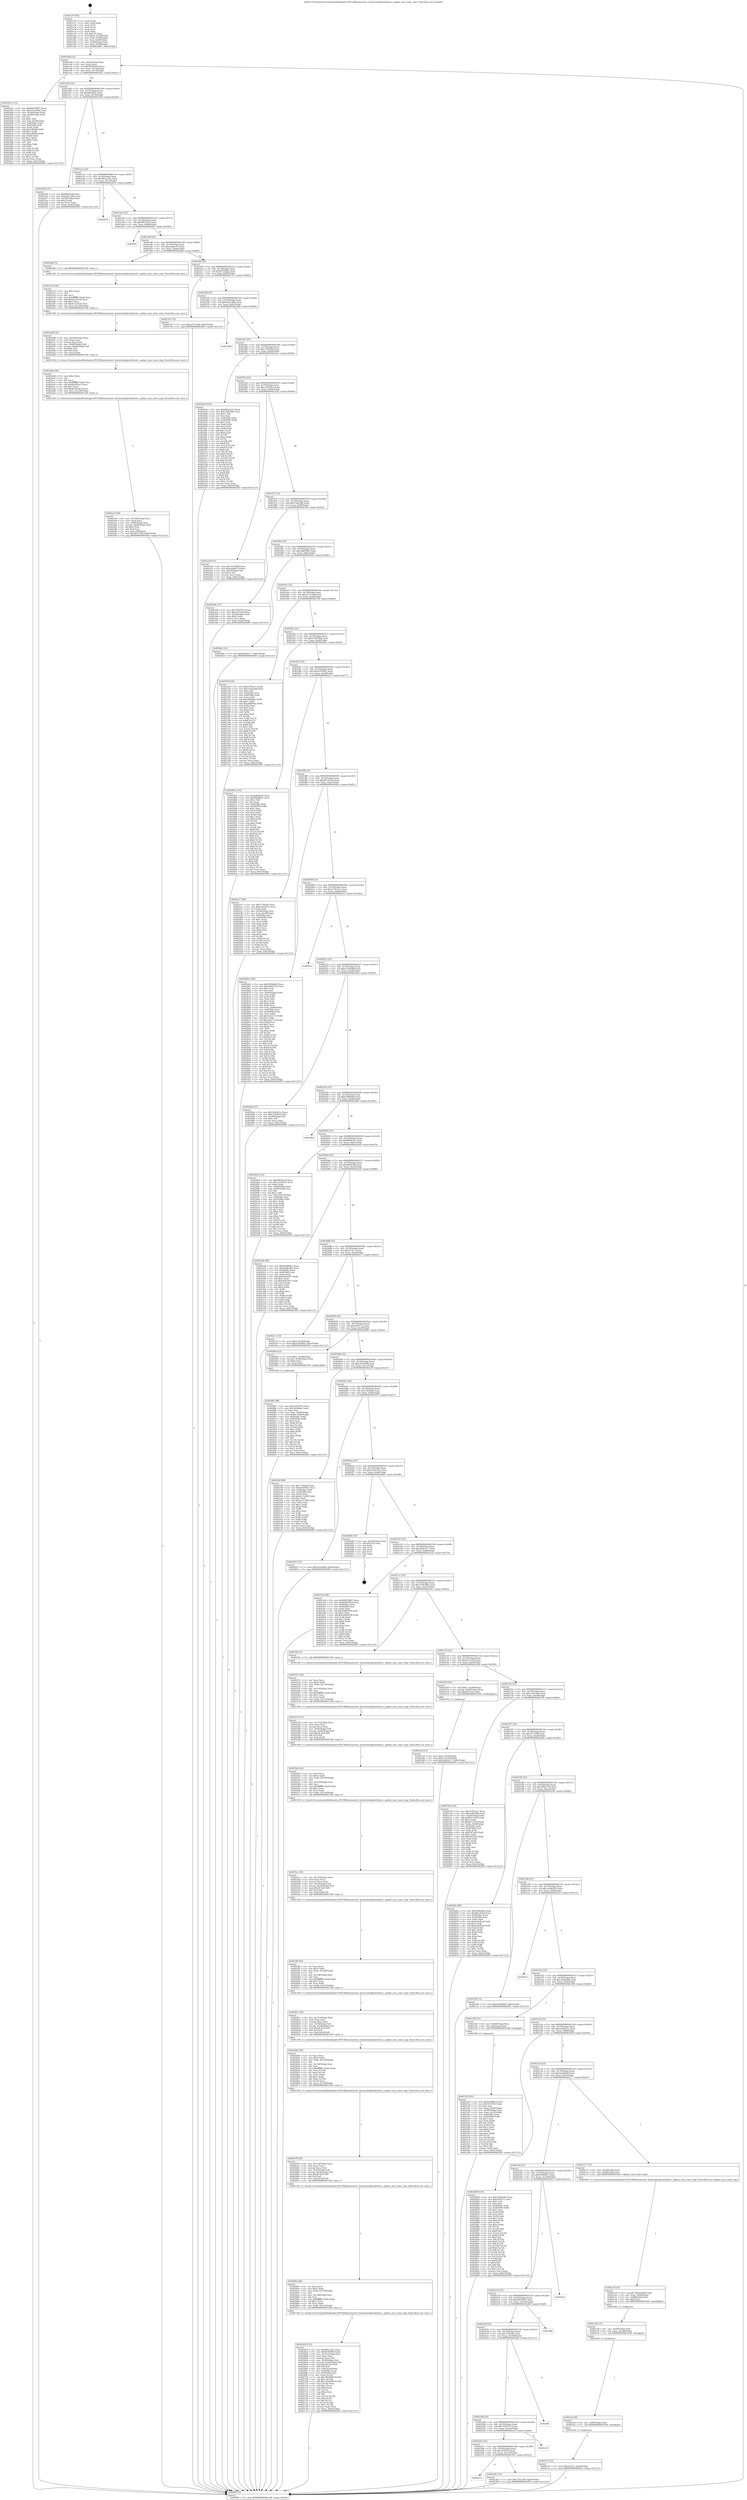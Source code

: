 digraph "0x401e70" {
  label = "0x401e70 (/mnt/c/Users/mathe/Desktop/tcc/POCII/binaries/extr_linuxtoolsobjtoolcheck.c_update_insn_state_regs_Final-ollvm.out::main(0))"
  labelloc = "t"
  node[shape=record]

  Entry [label="",width=0.3,height=0.3,shape=circle,fillcolor=black,style=filled]
  "0x401e9d" [label="{
     0x401e9d [23]\l
     | [instrs]\l
     &nbsp;&nbsp;0x401e9d \<+3\>: mov -0x6c(%rbp),%eax\l
     &nbsp;&nbsp;0x401ea0 \<+2\>: mov %eax,%ecx\l
     &nbsp;&nbsp;0x401ea2 \<+6\>: sub $0x83065934,%ecx\l
     &nbsp;&nbsp;0x401ea8 \<+3\>: mov %eax,-0x70(%rbp)\l
     &nbsp;&nbsp;0x401eab \<+3\>: mov %ecx,-0x74(%rbp)\l
     &nbsp;&nbsp;0x401eae \<+6\>: je 000000000040243c \<main+0x5cc\>\l
  }"]
  "0x40243c" [label="{
     0x40243c [111]\l
     | [instrs]\l
     &nbsp;&nbsp;0x40243c \<+5\>: mov $0x6b978d97,%eax\l
     &nbsp;&nbsp;0x402441 \<+5\>: mov $0xe7a4508d,%ecx\l
     &nbsp;&nbsp;0x402446 \<+3\>: mov -0x54(%rbp),%edx\l
     &nbsp;&nbsp;0x402449 \<+3\>: cmp -0x48(%rbp),%edx\l
     &nbsp;&nbsp;0x40244c \<+4\>: setl %sil\l
     &nbsp;&nbsp;0x402450 \<+4\>: and $0x1,%sil\l
     &nbsp;&nbsp;0x402454 \<+4\>: mov %sil,-0x26(%rbp)\l
     &nbsp;&nbsp;0x402458 \<+7\>: mov 0x40506c,%edx\l
     &nbsp;&nbsp;0x40245f \<+7\>: mov 0x405080,%edi\l
     &nbsp;&nbsp;0x402466 \<+3\>: mov %edx,%r8d\l
     &nbsp;&nbsp;0x402469 \<+7\>: add $0x3cf04fd,%r8d\l
     &nbsp;&nbsp;0x402470 \<+4\>: sub $0x1,%r8d\l
     &nbsp;&nbsp;0x402474 \<+7\>: sub $0x3cf04fd,%r8d\l
     &nbsp;&nbsp;0x40247b \<+4\>: imul %r8d,%edx\l
     &nbsp;&nbsp;0x40247f \<+3\>: and $0x1,%edx\l
     &nbsp;&nbsp;0x402482 \<+3\>: cmp $0x0,%edx\l
     &nbsp;&nbsp;0x402485 \<+4\>: sete %sil\l
     &nbsp;&nbsp;0x402489 \<+3\>: cmp $0xa,%edi\l
     &nbsp;&nbsp;0x40248c \<+4\>: setl %r9b\l
     &nbsp;&nbsp;0x402490 \<+3\>: mov %sil,%r10b\l
     &nbsp;&nbsp;0x402493 \<+3\>: and %r9b,%r10b\l
     &nbsp;&nbsp;0x402496 \<+3\>: xor %r9b,%sil\l
     &nbsp;&nbsp;0x402499 \<+3\>: or %sil,%r10b\l
     &nbsp;&nbsp;0x40249c \<+4\>: test $0x1,%r10b\l
     &nbsp;&nbsp;0x4024a0 \<+3\>: cmovne %ecx,%eax\l
     &nbsp;&nbsp;0x4024a3 \<+3\>: mov %eax,-0x6c(%rbp)\l
     &nbsp;&nbsp;0x4024a6 \<+5\>: jmp 0000000000402f93 \<main+0x1123\>\l
  }"]
  "0x401eb4" [label="{
     0x401eb4 [22]\l
     | [instrs]\l
     &nbsp;&nbsp;0x401eb4 \<+5\>: jmp 0000000000401eb9 \<main+0x49\>\l
     &nbsp;&nbsp;0x401eb9 \<+3\>: mov -0x70(%rbp),%eax\l
     &nbsp;&nbsp;0x401ebc \<+5\>: sub $0x8facf607,%eax\l
     &nbsp;&nbsp;0x401ec1 \<+3\>: mov %eax,-0x78(%rbp)\l
     &nbsp;&nbsp;0x401ec4 \<+6\>: je 000000000040229d \<main+0x42d\>\l
  }"]
  Exit [label="",width=0.3,height=0.3,shape=circle,fillcolor=black,style=filled,peripheries=2]
  "0x40229d" [label="{
     0x40229d [27]\l
     | [instrs]\l
     &nbsp;&nbsp;0x40229d \<+5\>: mov $0xf96c834f,%eax\l
     &nbsp;&nbsp;0x4022a2 \<+5\>: mov $0xbe41cd06,%ecx\l
     &nbsp;&nbsp;0x4022a7 \<+3\>: mov -0x30(%rbp),%edx\l
     &nbsp;&nbsp;0x4022aa \<+3\>: cmp $0x2,%edx\l
     &nbsp;&nbsp;0x4022ad \<+3\>: cmovne %ecx,%eax\l
     &nbsp;&nbsp;0x4022b0 \<+3\>: mov %eax,-0x6c(%rbp)\l
     &nbsp;&nbsp;0x4022b3 \<+5\>: jmp 0000000000402f93 \<main+0x1123\>\l
  }"]
  "0x401eca" [label="{
     0x401eca [22]\l
     | [instrs]\l
     &nbsp;&nbsp;0x401eca \<+5\>: jmp 0000000000401ecf \<main+0x5f\>\l
     &nbsp;&nbsp;0x401ecf \<+3\>: mov -0x70(%rbp),%eax\l
     &nbsp;&nbsp;0x401ed2 \<+5\>: sub $0x981ac22a,%eax\l
     &nbsp;&nbsp;0x401ed7 \<+3\>: mov %eax,-0x7c(%rbp)\l
     &nbsp;&nbsp;0x401eda \<+6\>: je 0000000000402d7b \<main+0xf0b\>\l
  }"]
  "0x402f93" [label="{
     0x402f93 [5]\l
     | [instrs]\l
     &nbsp;&nbsp;0x402f93 \<+5\>: jmp 0000000000401e9d \<main+0x2d\>\l
  }"]
  "0x401e70" [label="{
     0x401e70 [45]\l
     | [instrs]\l
     &nbsp;&nbsp;0x401e70 \<+1\>: push %rbp\l
     &nbsp;&nbsp;0x401e71 \<+3\>: mov %rsp,%rbp\l
     &nbsp;&nbsp;0x401e74 \<+2\>: push %r15\l
     &nbsp;&nbsp;0x401e76 \<+2\>: push %r14\l
     &nbsp;&nbsp;0x401e78 \<+2\>: push %r12\l
     &nbsp;&nbsp;0x401e7a \<+1\>: push %rbx\l
     &nbsp;&nbsp;0x401e7b \<+7\>: sub $0x150,%rsp\l
     &nbsp;&nbsp;0x401e82 \<+7\>: movl $0x0,-0x34(%rbp)\l
     &nbsp;&nbsp;0x401e89 \<+3\>: mov %edi,-0x38(%rbp)\l
     &nbsp;&nbsp;0x401e8c \<+4\>: mov %rsi,-0x40(%rbp)\l
     &nbsp;&nbsp;0x401e90 \<+3\>: mov -0x38(%rbp),%edi\l
     &nbsp;&nbsp;0x401e93 \<+3\>: mov %edi,-0x30(%rbp)\l
     &nbsp;&nbsp;0x401e96 \<+7\>: movl $0x8facf607,-0x6c(%rbp)\l
  }"]
  "0x402c53" [label="{
     0x402c53 [12]\l
     | [instrs]\l
     &nbsp;&nbsp;0x402c53 \<+7\>: movl $0x2e15c1,-0x6c(%rbp)\l
     &nbsp;&nbsp;0x402c5a \<+5\>: jmp 0000000000402f93 \<main+0x1123\>\l
  }"]
  "0x402d7b" [label="{
     0x402d7b\l
  }", style=dashed]
  "0x401ee0" [label="{
     0x401ee0 [22]\l
     | [instrs]\l
     &nbsp;&nbsp;0x401ee0 \<+5\>: jmp 0000000000401ee5 \<main+0x75\>\l
     &nbsp;&nbsp;0x401ee5 \<+3\>: mov -0x70(%rbp),%eax\l
     &nbsp;&nbsp;0x401ee8 \<+5\>: sub $0x9df36a54,%eax\l
     &nbsp;&nbsp;0x401eed \<+3\>: mov %eax,-0x80(%rbp)\l
     &nbsp;&nbsp;0x401ef0 \<+6\>: je 0000000000402f61 \<main+0x10f1\>\l
  }"]
  "0x402c4a" [label="{
     0x402c4a [9]\l
     | [instrs]\l
     &nbsp;&nbsp;0x402c4a \<+4\>: mov -0x60(%rbp),%rdi\l
     &nbsp;&nbsp;0x402c4e \<+5\>: call 0000000000401030 \<free@plt\>\l
     | [calls]\l
     &nbsp;&nbsp;0x401030 \{1\} (unknown)\l
  }"]
  "0x402f61" [label="{
     0x402f61\l
  }", style=dashed]
  "0x401ef6" [label="{
     0x401ef6 [25]\l
     | [instrs]\l
     &nbsp;&nbsp;0x401ef6 \<+5\>: jmp 0000000000401efb \<main+0x8b\>\l
     &nbsp;&nbsp;0x401efb \<+3\>: mov -0x70(%rbp),%eax\l
     &nbsp;&nbsp;0x401efe \<+5\>: sub $0xaebabc76,%eax\l
     &nbsp;&nbsp;0x401f03 \<+6\>: mov %eax,-0x84(%rbp)\l
     &nbsp;&nbsp;0x401f09 \<+6\>: je 0000000000402a6b \<main+0xbfb\>\l
  }"]
  "0x402c3b" [label="{
     0x402c3b [15]\l
     | [instrs]\l
     &nbsp;&nbsp;0x402c3b \<+4\>: mov -0x50(%rbp),%rdi\l
     &nbsp;&nbsp;0x402c3f \<+6\>: mov %eax,-0x148(%rbp)\l
     &nbsp;&nbsp;0x402c45 \<+5\>: call 0000000000401030 \<free@plt\>\l
     | [calls]\l
     &nbsp;&nbsp;0x401030 \{1\} (unknown)\l
  }"]
  "0x402a6b" [label="{
     0x402a6b [5]\l
     | [instrs]\l
     &nbsp;&nbsp;0x402a6b \<+5\>: call 0000000000401160 \<next_i\>\l
     | [calls]\l
     &nbsp;&nbsp;0x401160 \{1\} (/mnt/c/Users/mathe/Desktop/tcc/POCII/binaries/extr_linuxtoolsobjtoolcheck.c_update_insn_state_regs_Final-ollvm.out::next_i)\l
  }"]
  "0x401f0f" [label="{
     0x401f0f [25]\l
     | [instrs]\l
     &nbsp;&nbsp;0x401f0f \<+5\>: jmp 0000000000401f14 \<main+0xa4\>\l
     &nbsp;&nbsp;0x401f14 \<+3\>: mov -0x70(%rbp),%eax\l
     &nbsp;&nbsp;0x401f17 \<+5\>: sub $0xb4764f9c,%eax\l
     &nbsp;&nbsp;0x401f1c \<+6\>: mov %eax,-0x88(%rbp)\l
     &nbsp;&nbsp;0x401f22 \<+6\>: je 0000000000402743 \<main+0x8d3\>\l
  }"]
  "0x402c24" [label="{
     0x402c24 [23]\l
     | [instrs]\l
     &nbsp;&nbsp;0x402c24 \<+10\>: movabs $0x4030b6,%rdi\l
     &nbsp;&nbsp;0x402c2e \<+3\>: mov %eax,-0x68(%rbp)\l
     &nbsp;&nbsp;0x402c31 \<+3\>: mov -0x68(%rbp),%esi\l
     &nbsp;&nbsp;0x402c34 \<+2\>: mov $0x0,%al\l
     &nbsp;&nbsp;0x402c36 \<+5\>: call 0000000000401040 \<printf@plt\>\l
     | [calls]\l
     &nbsp;&nbsp;0x401040 \{1\} (unknown)\l
  }"]
  "0x402743" [label="{
     0x402743 [12]\l
     | [instrs]\l
     &nbsp;&nbsp;0x402743 \<+7\>: movl $0xcd7116a8,-0x6c(%rbp)\l
     &nbsp;&nbsp;0x40274a \<+5\>: jmp 0000000000402f93 \<main+0x1123\>\l
  }"]
  "0x401f28" [label="{
     0x401f28 [25]\l
     | [instrs]\l
     &nbsp;&nbsp;0x401f28 \<+5\>: jmp 0000000000401f2d \<main+0xbd\>\l
     &nbsp;&nbsp;0x401f2d \<+3\>: mov -0x70(%rbp),%eax\l
     &nbsp;&nbsp;0x401f30 \<+5\>: sub $0xbe41cd06,%eax\l
     &nbsp;&nbsp;0x401f35 \<+6\>: mov %eax,-0x8c(%rbp)\l
     &nbsp;&nbsp;0x401f3b \<+6\>: je 00000000004022b8 \<main+0x448\>\l
  }"]
  "0x402ae3" [label="{
     0x402ae3 [39]\l
     | [instrs]\l
     &nbsp;&nbsp;0x402ae3 \<+6\>: mov -0x144(%rbp),%ecx\l
     &nbsp;&nbsp;0x402ae9 \<+3\>: imul %eax,%ecx\l
     &nbsp;&nbsp;0x402aec \<+4\>: mov -0x60(%rbp),%rsi\l
     &nbsp;&nbsp;0x402af0 \<+4\>: movslq -0x64(%rbp),%rdi\l
     &nbsp;&nbsp;0x402af4 \<+4\>: shl $0x4,%rdi\l
     &nbsp;&nbsp;0x402af8 \<+3\>: add %rdi,%rsi\l
     &nbsp;&nbsp;0x402afb \<+3\>: mov %ecx,0x8(%rsi)\l
     &nbsp;&nbsp;0x402afe \<+7\>: movl $0x361150ff,-0x6c(%rbp)\l
     &nbsp;&nbsp;0x402b05 \<+5\>: jmp 0000000000402f93 \<main+0x1123\>\l
  }"]
  "0x4022b8" [label="{
     0x4022b8\l
  }", style=dashed]
  "0x401f41" [label="{
     0x401f41 [25]\l
     | [instrs]\l
     &nbsp;&nbsp;0x401f41 \<+5\>: jmp 0000000000401f46 \<main+0xd6\>\l
     &nbsp;&nbsp;0x401f46 \<+3\>: mov -0x70(%rbp),%eax\l
     &nbsp;&nbsp;0x401f49 \<+5\>: sub $0xc195f29d,%eax\l
     &nbsp;&nbsp;0x401f4e \<+6\>: mov %eax,-0x90(%rbp)\l
     &nbsp;&nbsp;0x401f54 \<+6\>: je 00000000004024c6 \<main+0x656\>\l
  }"]
  "0x402abb" [label="{
     0x402abb [40]\l
     | [instrs]\l
     &nbsp;&nbsp;0x402abb \<+5\>: mov $0x2,%ecx\l
     &nbsp;&nbsp;0x402ac0 \<+1\>: cltd\l
     &nbsp;&nbsp;0x402ac1 \<+2\>: idiv %ecx\l
     &nbsp;&nbsp;0x402ac3 \<+6\>: imul $0xfffffffe,%edx,%ecx\l
     &nbsp;&nbsp;0x402ac9 \<+6\>: sub $0x8a3024a3,%ecx\l
     &nbsp;&nbsp;0x402acf \<+3\>: add $0x1,%ecx\l
     &nbsp;&nbsp;0x402ad2 \<+6\>: add $0x8a3024a3,%ecx\l
     &nbsp;&nbsp;0x402ad8 \<+6\>: mov %ecx,-0x144(%rbp)\l
     &nbsp;&nbsp;0x402ade \<+5\>: call 0000000000401160 \<next_i\>\l
     | [calls]\l
     &nbsp;&nbsp;0x401160 \{1\} (/mnt/c/Users/mathe/Desktop/tcc/POCII/binaries/extr_linuxtoolsobjtoolcheck.c_update_insn_state_regs_Final-ollvm.out::next_i)\l
  }"]
  "0x4024c6" [label="{
     0x4024c6 [134]\l
     | [instrs]\l
     &nbsp;&nbsp;0x4024c6 \<+5\>: mov $0x981ac22a,%eax\l
     &nbsp;&nbsp;0x4024cb \<+5\>: mov $0x2766398a,%ecx\l
     &nbsp;&nbsp;0x4024d0 \<+2\>: mov $0x1,%dl\l
     &nbsp;&nbsp;0x4024d2 \<+2\>: xor %esi,%esi\l
     &nbsp;&nbsp;0x4024d4 \<+7\>: mov 0x40506c,%edi\l
     &nbsp;&nbsp;0x4024db \<+8\>: mov 0x405080,%r8d\l
     &nbsp;&nbsp;0x4024e3 \<+3\>: sub $0x1,%esi\l
     &nbsp;&nbsp;0x4024e6 \<+3\>: mov %edi,%r9d\l
     &nbsp;&nbsp;0x4024e9 \<+3\>: add %esi,%r9d\l
     &nbsp;&nbsp;0x4024ec \<+4\>: imul %r9d,%edi\l
     &nbsp;&nbsp;0x4024f0 \<+3\>: and $0x1,%edi\l
     &nbsp;&nbsp;0x4024f3 \<+3\>: cmp $0x0,%edi\l
     &nbsp;&nbsp;0x4024f6 \<+4\>: sete %r10b\l
     &nbsp;&nbsp;0x4024fa \<+4\>: cmp $0xa,%r8d\l
     &nbsp;&nbsp;0x4024fe \<+4\>: setl %r11b\l
     &nbsp;&nbsp;0x402502 \<+3\>: mov %r10b,%bl\l
     &nbsp;&nbsp;0x402505 \<+3\>: xor $0xff,%bl\l
     &nbsp;&nbsp;0x402508 \<+3\>: mov %r11b,%r14b\l
     &nbsp;&nbsp;0x40250b \<+4\>: xor $0xff,%r14b\l
     &nbsp;&nbsp;0x40250f \<+3\>: xor $0x0,%dl\l
     &nbsp;&nbsp;0x402512 \<+3\>: mov %bl,%r15b\l
     &nbsp;&nbsp;0x402515 \<+4\>: and $0x0,%r15b\l
     &nbsp;&nbsp;0x402519 \<+3\>: and %dl,%r10b\l
     &nbsp;&nbsp;0x40251c \<+3\>: mov %r14b,%r12b\l
     &nbsp;&nbsp;0x40251f \<+4\>: and $0x0,%r12b\l
     &nbsp;&nbsp;0x402523 \<+3\>: and %dl,%r11b\l
     &nbsp;&nbsp;0x402526 \<+3\>: or %r10b,%r15b\l
     &nbsp;&nbsp;0x402529 \<+3\>: or %r11b,%r12b\l
     &nbsp;&nbsp;0x40252c \<+3\>: xor %r12b,%r15b\l
     &nbsp;&nbsp;0x40252f \<+3\>: or %r14b,%bl\l
     &nbsp;&nbsp;0x402532 \<+3\>: xor $0xff,%bl\l
     &nbsp;&nbsp;0x402535 \<+3\>: or $0x0,%dl\l
     &nbsp;&nbsp;0x402538 \<+2\>: and %dl,%bl\l
     &nbsp;&nbsp;0x40253a \<+3\>: or %bl,%r15b\l
     &nbsp;&nbsp;0x40253d \<+4\>: test $0x1,%r15b\l
     &nbsp;&nbsp;0x402541 \<+3\>: cmovne %ecx,%eax\l
     &nbsp;&nbsp;0x402544 \<+3\>: mov %eax,-0x6c(%rbp)\l
     &nbsp;&nbsp;0x402547 \<+5\>: jmp 0000000000402f93 \<main+0x1123\>\l
  }"]
  "0x401f5a" [label="{
     0x401f5a [25]\l
     | [instrs]\l
     &nbsp;&nbsp;0x401f5a \<+5\>: jmp 0000000000401f5f \<main+0xef\>\l
     &nbsp;&nbsp;0x401f5f \<+3\>: mov -0x70(%rbp),%eax\l
     &nbsp;&nbsp;0x401f62 \<+5\>: sub $0xc2342914,%eax\l
     &nbsp;&nbsp;0x401f67 \<+6\>: mov %eax,-0x94(%rbp)\l
     &nbsp;&nbsp;0x401f6d \<+6\>: je 0000000000402a50 \<main+0xbe0\>\l
  }"]
  "0x402a98" [label="{
     0x402a98 [35]\l
     | [instrs]\l
     &nbsp;&nbsp;0x402a98 \<+6\>: mov -0x140(%rbp),%ecx\l
     &nbsp;&nbsp;0x402a9e \<+3\>: imul %eax,%ecx\l
     &nbsp;&nbsp;0x402aa1 \<+3\>: movslq %ecx,%rsi\l
     &nbsp;&nbsp;0x402aa4 \<+4\>: mov -0x60(%rbp),%rdi\l
     &nbsp;&nbsp;0x402aa8 \<+4\>: movslq -0x64(%rbp),%r8\l
     &nbsp;&nbsp;0x402aac \<+4\>: shl $0x4,%r8\l
     &nbsp;&nbsp;0x402ab0 \<+3\>: add %r8,%rdi\l
     &nbsp;&nbsp;0x402ab3 \<+3\>: mov %rsi,(%rdi)\l
     &nbsp;&nbsp;0x402ab6 \<+5\>: call 0000000000401160 \<next_i\>\l
     | [calls]\l
     &nbsp;&nbsp;0x401160 \{1\} (/mnt/c/Users/mathe/Desktop/tcc/POCII/binaries/extr_linuxtoolsobjtoolcheck.c_update_insn_state_regs_Final-ollvm.out::next_i)\l
  }"]
  "0x402a50" [label="{
     0x402a50 [27]\l
     | [instrs]\l
     &nbsp;&nbsp;0x402a50 \<+5\>: mov $0x5a3a40d9,%eax\l
     &nbsp;&nbsp;0x402a55 \<+5\>: mov $0xaebabc76,%ecx\l
     &nbsp;&nbsp;0x402a5a \<+3\>: mov -0x25(%rbp),%dl\l
     &nbsp;&nbsp;0x402a5d \<+3\>: test $0x1,%dl\l
     &nbsp;&nbsp;0x402a60 \<+3\>: cmovne %ecx,%eax\l
     &nbsp;&nbsp;0x402a63 \<+3\>: mov %eax,-0x6c(%rbp)\l
     &nbsp;&nbsp;0x402a66 \<+5\>: jmp 0000000000402f93 \<main+0x1123\>\l
  }"]
  "0x401f73" [label="{
     0x401f73 [25]\l
     | [instrs]\l
     &nbsp;&nbsp;0x401f73 \<+5\>: jmp 0000000000401f78 \<main+0x108\>\l
     &nbsp;&nbsp;0x401f78 \<+3\>: mov -0x70(%rbp),%eax\l
     &nbsp;&nbsp;0x401f7b \<+5\>: sub $0xc7dae346,%eax\l
     &nbsp;&nbsp;0x401f80 \<+6\>: mov %eax,-0x98(%rbp)\l
     &nbsp;&nbsp;0x401f86 \<+6\>: je 000000000040239e \<main+0x52e\>\l
  }"]
  "0x402a70" [label="{
     0x402a70 [40]\l
     | [instrs]\l
     &nbsp;&nbsp;0x402a70 \<+5\>: mov $0x2,%ecx\l
     &nbsp;&nbsp;0x402a75 \<+1\>: cltd\l
     &nbsp;&nbsp;0x402a76 \<+2\>: idiv %ecx\l
     &nbsp;&nbsp;0x402a78 \<+6\>: imul $0xfffffffe,%edx,%ecx\l
     &nbsp;&nbsp;0x402a7e \<+6\>: add $0x9c2e5318,%ecx\l
     &nbsp;&nbsp;0x402a84 \<+3\>: add $0x1,%ecx\l
     &nbsp;&nbsp;0x402a87 \<+6\>: sub $0x9c2e5318,%ecx\l
     &nbsp;&nbsp;0x402a8d \<+6\>: mov %ecx,-0x140(%rbp)\l
     &nbsp;&nbsp;0x402a93 \<+5\>: call 0000000000401160 \<next_i\>\l
     | [calls]\l
     &nbsp;&nbsp;0x401160 \{1\} (/mnt/c/Users/mathe/Desktop/tcc/POCII/binaries/extr_linuxtoolsobjtoolcheck.c_update_insn_state_regs_Final-ollvm.out::next_i)\l
  }"]
  "0x40239e" [label="{
     0x40239e [27]\l
     | [instrs]\l
     &nbsp;&nbsp;0x40239e \<+5\>: mov $0x7441f373,%eax\l
     &nbsp;&nbsp;0x4023a3 \<+5\>: mov $0x2e27c63f,%ecx\l
     &nbsp;&nbsp;0x4023a8 \<+3\>: mov -0x2c(%rbp),%edx\l
     &nbsp;&nbsp;0x4023ab \<+3\>: cmp $0x0,%edx\l
     &nbsp;&nbsp;0x4023ae \<+3\>: cmove %ecx,%eax\l
     &nbsp;&nbsp;0x4023b1 \<+3\>: mov %eax,-0x6c(%rbp)\l
     &nbsp;&nbsp;0x4023b4 \<+5\>: jmp 0000000000402f93 \<main+0x1123\>\l
  }"]
  "0x401f8c" [label="{
     0x401f8c [25]\l
     | [instrs]\l
     &nbsp;&nbsp;0x401f8c \<+5\>: jmp 0000000000401f91 \<main+0x121\>\l
     &nbsp;&nbsp;0x401f91 \<+3\>: mov -0x70(%rbp),%eax\l
     &nbsp;&nbsp;0x401f94 \<+5\>: sub $0xca86599b,%eax\l
     &nbsp;&nbsp;0x401f99 \<+6\>: mov %eax,-0x9c(%rbp)\l
     &nbsp;&nbsp;0x401f9f \<+6\>: je 000000000040284c \<main+0x9dc\>\l
  }"]
  "0x4028f5" [label="{
     0x4028f5 [98]\l
     | [instrs]\l
     &nbsp;&nbsp;0x4028f5 \<+5\>: mov $0x3a54b365,%ecx\l
     &nbsp;&nbsp;0x4028fa \<+5\>: mov $0x1efc8ade,%edx\l
     &nbsp;&nbsp;0x4028ff \<+2\>: xor %esi,%esi\l
     &nbsp;&nbsp;0x402901 \<+4\>: mov %rax,-0x60(%rbp)\l
     &nbsp;&nbsp;0x402905 \<+7\>: movl $0x0,-0x64(%rbp)\l
     &nbsp;&nbsp;0x40290c \<+8\>: mov 0x40506c,%r8d\l
     &nbsp;&nbsp;0x402914 \<+8\>: mov 0x405080,%r9d\l
     &nbsp;&nbsp;0x40291c \<+3\>: sub $0x1,%esi\l
     &nbsp;&nbsp;0x40291f \<+3\>: mov %r8d,%r10d\l
     &nbsp;&nbsp;0x402922 \<+3\>: add %esi,%r10d\l
     &nbsp;&nbsp;0x402925 \<+4\>: imul %r10d,%r8d\l
     &nbsp;&nbsp;0x402929 \<+4\>: and $0x1,%r8d\l
     &nbsp;&nbsp;0x40292d \<+4\>: cmp $0x0,%r8d\l
     &nbsp;&nbsp;0x402931 \<+4\>: sete %r11b\l
     &nbsp;&nbsp;0x402935 \<+4\>: cmp $0xa,%r9d\l
     &nbsp;&nbsp;0x402939 \<+3\>: setl %bl\l
     &nbsp;&nbsp;0x40293c \<+3\>: mov %r11b,%r14b\l
     &nbsp;&nbsp;0x40293f \<+3\>: and %bl,%r14b\l
     &nbsp;&nbsp;0x402942 \<+3\>: xor %bl,%r11b\l
     &nbsp;&nbsp;0x402945 \<+3\>: or %r11b,%r14b\l
     &nbsp;&nbsp;0x402948 \<+4\>: test $0x1,%r14b\l
     &nbsp;&nbsp;0x40294c \<+3\>: cmovne %edx,%ecx\l
     &nbsp;&nbsp;0x40294f \<+3\>: mov %ecx,-0x6c(%rbp)\l
     &nbsp;&nbsp;0x402952 \<+5\>: jmp 0000000000402f93 \<main+0x1123\>\l
  }"]
  "0x40284c" [label="{
     0x40284c [12]\l
     | [instrs]\l
     &nbsp;&nbsp;0x40284c \<+7\>: movl $0x24bb2c17,-0x6c(%rbp)\l
     &nbsp;&nbsp;0x402853 \<+5\>: jmp 0000000000402f93 \<main+0x1123\>\l
  }"]
  "0x401fa5" [label="{
     0x401fa5 [25]\l
     | [instrs]\l
     &nbsp;&nbsp;0x401fa5 \<+5\>: jmp 0000000000401faa \<main+0x13a\>\l
     &nbsp;&nbsp;0x401faa \<+3\>: mov -0x70(%rbp),%eax\l
     &nbsp;&nbsp;0x401fad \<+5\>: sub $0xcd7116a8,%eax\l
     &nbsp;&nbsp;0x401fb2 \<+6\>: mov %eax,-0xa0(%rbp)\l
     &nbsp;&nbsp;0x401fb8 \<+6\>: je 000000000040274f \<main+0x8df\>\l
  }"]
  "0x4026c8" [label="{
     0x4026c8 [123]\l
     | [instrs]\l
     &nbsp;&nbsp;0x4026c8 \<+5\>: mov $0x981ac22a,%ecx\l
     &nbsp;&nbsp;0x4026cd \<+5\>: mov $0xb4764f9c,%edx\l
     &nbsp;&nbsp;0x4026d2 \<+6\>: mov -0x13c(%rbp),%esi\l
     &nbsp;&nbsp;0x4026d8 \<+3\>: imul %eax,%esi\l
     &nbsp;&nbsp;0x4026db \<+3\>: movslq %esi,%rdi\l
     &nbsp;&nbsp;0x4026de \<+4\>: mov -0x50(%rbp),%r8\l
     &nbsp;&nbsp;0x4026e2 \<+4\>: movslq -0x54(%rbp),%r9\l
     &nbsp;&nbsp;0x4026e6 \<+4\>: imul $0x28,%r9,%r9\l
     &nbsp;&nbsp;0x4026ea \<+3\>: add %r9,%r8\l
     &nbsp;&nbsp;0x4026ed \<+4\>: mov %rdi,0x20(%r8)\l
     &nbsp;&nbsp;0x4026f1 \<+7\>: mov 0x40506c,%eax\l
     &nbsp;&nbsp;0x4026f8 \<+7\>: mov 0x405080,%esi\l
     &nbsp;&nbsp;0x4026ff \<+3\>: mov %eax,%r10d\l
     &nbsp;&nbsp;0x402702 \<+7\>: sub $0x740e9fd8,%r10d\l
     &nbsp;&nbsp;0x402709 \<+4\>: sub $0x1,%r10d\l
     &nbsp;&nbsp;0x40270d \<+7\>: add $0x740e9fd8,%r10d\l
     &nbsp;&nbsp;0x402714 \<+4\>: imul %r10d,%eax\l
     &nbsp;&nbsp;0x402718 \<+3\>: and $0x1,%eax\l
     &nbsp;&nbsp;0x40271b \<+3\>: cmp $0x0,%eax\l
     &nbsp;&nbsp;0x40271e \<+4\>: sete %r11b\l
     &nbsp;&nbsp;0x402722 \<+3\>: cmp $0xa,%esi\l
     &nbsp;&nbsp;0x402725 \<+3\>: setl %bl\l
     &nbsp;&nbsp;0x402728 \<+3\>: mov %r11b,%r14b\l
     &nbsp;&nbsp;0x40272b \<+3\>: and %bl,%r14b\l
     &nbsp;&nbsp;0x40272e \<+3\>: xor %bl,%r11b\l
     &nbsp;&nbsp;0x402731 \<+3\>: or %r11b,%r14b\l
     &nbsp;&nbsp;0x402734 \<+4\>: test $0x1,%r14b\l
     &nbsp;&nbsp;0x402738 \<+3\>: cmovne %edx,%ecx\l
     &nbsp;&nbsp;0x40273b \<+3\>: mov %ecx,-0x6c(%rbp)\l
     &nbsp;&nbsp;0x40273e \<+5\>: jmp 0000000000402f93 \<main+0x1123\>\l
  }"]
  "0x40274f" [label="{
     0x40274f [144]\l
     | [instrs]\l
     &nbsp;&nbsp;0x40274f \<+5\>: mov $0xe5781a11,%eax\l
     &nbsp;&nbsp;0x402754 \<+5\>: mov $0x31da3dab,%ecx\l
     &nbsp;&nbsp;0x402759 \<+2\>: mov $0x1,%dl\l
     &nbsp;&nbsp;0x40275b \<+7\>: mov 0x40506c,%esi\l
     &nbsp;&nbsp;0x402762 \<+7\>: mov 0x405080,%edi\l
     &nbsp;&nbsp;0x402769 \<+3\>: mov %esi,%r8d\l
     &nbsp;&nbsp;0x40276c \<+7\>: sub $0xc90bf4ea,%r8d\l
     &nbsp;&nbsp;0x402773 \<+4\>: sub $0x1,%r8d\l
     &nbsp;&nbsp;0x402777 \<+7\>: add $0xc90bf4ea,%r8d\l
     &nbsp;&nbsp;0x40277e \<+4\>: imul %r8d,%esi\l
     &nbsp;&nbsp;0x402782 \<+3\>: and $0x1,%esi\l
     &nbsp;&nbsp;0x402785 \<+3\>: cmp $0x0,%esi\l
     &nbsp;&nbsp;0x402788 \<+4\>: sete %r9b\l
     &nbsp;&nbsp;0x40278c \<+3\>: cmp $0xa,%edi\l
     &nbsp;&nbsp;0x40278f \<+4\>: setl %r10b\l
     &nbsp;&nbsp;0x402793 \<+3\>: mov %r9b,%r11b\l
     &nbsp;&nbsp;0x402796 \<+4\>: xor $0xff,%r11b\l
     &nbsp;&nbsp;0x40279a \<+3\>: mov %r10b,%bl\l
     &nbsp;&nbsp;0x40279d \<+3\>: xor $0xff,%bl\l
     &nbsp;&nbsp;0x4027a0 \<+3\>: xor $0x1,%dl\l
     &nbsp;&nbsp;0x4027a3 \<+3\>: mov %r11b,%r14b\l
     &nbsp;&nbsp;0x4027a6 \<+4\>: and $0xff,%r14b\l
     &nbsp;&nbsp;0x4027aa \<+3\>: and %dl,%r9b\l
     &nbsp;&nbsp;0x4027ad \<+3\>: mov %bl,%r15b\l
     &nbsp;&nbsp;0x4027b0 \<+4\>: and $0xff,%r15b\l
     &nbsp;&nbsp;0x4027b4 \<+3\>: and %dl,%r10b\l
     &nbsp;&nbsp;0x4027b7 \<+3\>: or %r9b,%r14b\l
     &nbsp;&nbsp;0x4027ba \<+3\>: or %r10b,%r15b\l
     &nbsp;&nbsp;0x4027bd \<+3\>: xor %r15b,%r14b\l
     &nbsp;&nbsp;0x4027c0 \<+3\>: or %bl,%r11b\l
     &nbsp;&nbsp;0x4027c3 \<+4\>: xor $0xff,%r11b\l
     &nbsp;&nbsp;0x4027c7 \<+3\>: or $0x1,%dl\l
     &nbsp;&nbsp;0x4027ca \<+3\>: and %dl,%r11b\l
     &nbsp;&nbsp;0x4027cd \<+3\>: or %r11b,%r14b\l
     &nbsp;&nbsp;0x4027d0 \<+4\>: test $0x1,%r14b\l
     &nbsp;&nbsp;0x4027d4 \<+3\>: cmovne %ecx,%eax\l
     &nbsp;&nbsp;0x4027d7 \<+3\>: mov %eax,-0x6c(%rbp)\l
     &nbsp;&nbsp;0x4027da \<+5\>: jmp 0000000000402f93 \<main+0x1123\>\l
  }"]
  "0x401fbe" [label="{
     0x401fbe [25]\l
     | [instrs]\l
     &nbsp;&nbsp;0x401fbe \<+5\>: jmp 0000000000401fc3 \<main+0x153\>\l
     &nbsp;&nbsp;0x401fc3 \<+3\>: mov -0x70(%rbp),%eax\l
     &nbsp;&nbsp;0x401fc6 \<+5\>: sub $0xd10200b8,%eax\l
     &nbsp;&nbsp;0x401fcb \<+6\>: mov %eax,-0xa4(%rbp)\l
     &nbsp;&nbsp;0x401fd1 \<+6\>: je 0000000000402963 \<main+0xaf3\>\l
  }"]
  "0x40269c" [label="{
     0x40269c [44]\l
     | [instrs]\l
     &nbsp;&nbsp;0x40269c \<+2\>: xor %ecx,%ecx\l
     &nbsp;&nbsp;0x40269e \<+5\>: mov $0x2,%edx\l
     &nbsp;&nbsp;0x4026a3 \<+6\>: mov %edx,-0x138(%rbp)\l
     &nbsp;&nbsp;0x4026a9 \<+1\>: cltd\l
     &nbsp;&nbsp;0x4026aa \<+6\>: mov -0x138(%rbp),%esi\l
     &nbsp;&nbsp;0x4026b0 \<+2\>: idiv %esi\l
     &nbsp;&nbsp;0x4026b2 \<+6\>: imul $0xfffffffe,%edx,%edx\l
     &nbsp;&nbsp;0x4026b8 \<+3\>: sub $0x1,%ecx\l
     &nbsp;&nbsp;0x4026bb \<+2\>: sub %ecx,%edx\l
     &nbsp;&nbsp;0x4026bd \<+6\>: mov %edx,-0x13c(%rbp)\l
     &nbsp;&nbsp;0x4026c3 \<+5\>: call 0000000000401160 \<next_i\>\l
     | [calls]\l
     &nbsp;&nbsp;0x401160 \{1\} (/mnt/c/Users/mathe/Desktop/tcc/POCII/binaries/extr_linuxtoolsobjtoolcheck.c_update_insn_state_regs_Final-ollvm.out::next_i)\l
  }"]
  "0x402963" [label="{
     0x402963 [134]\l
     | [instrs]\l
     &nbsp;&nbsp;0x402963 \<+5\>: mov $0x9df36a54,%eax\l
     &nbsp;&nbsp;0x402968 \<+5\>: mov $0xf6480e01,%ecx\l
     &nbsp;&nbsp;0x40296d \<+2\>: mov $0x1,%dl\l
     &nbsp;&nbsp;0x40296f \<+2\>: xor %esi,%esi\l
     &nbsp;&nbsp;0x402971 \<+7\>: mov 0x40506c,%edi\l
     &nbsp;&nbsp;0x402978 \<+8\>: mov 0x405080,%r8d\l
     &nbsp;&nbsp;0x402980 \<+3\>: sub $0x1,%esi\l
     &nbsp;&nbsp;0x402983 \<+3\>: mov %edi,%r9d\l
     &nbsp;&nbsp;0x402986 \<+3\>: add %esi,%r9d\l
     &nbsp;&nbsp;0x402989 \<+4\>: imul %r9d,%edi\l
     &nbsp;&nbsp;0x40298d \<+3\>: and $0x1,%edi\l
     &nbsp;&nbsp;0x402990 \<+3\>: cmp $0x0,%edi\l
     &nbsp;&nbsp;0x402993 \<+4\>: sete %r10b\l
     &nbsp;&nbsp;0x402997 \<+4\>: cmp $0xa,%r8d\l
     &nbsp;&nbsp;0x40299b \<+4\>: setl %r11b\l
     &nbsp;&nbsp;0x40299f \<+3\>: mov %r10b,%bl\l
     &nbsp;&nbsp;0x4029a2 \<+3\>: xor $0xff,%bl\l
     &nbsp;&nbsp;0x4029a5 \<+3\>: mov %r11b,%r14b\l
     &nbsp;&nbsp;0x4029a8 \<+4\>: xor $0xff,%r14b\l
     &nbsp;&nbsp;0x4029ac \<+3\>: xor $0x0,%dl\l
     &nbsp;&nbsp;0x4029af \<+3\>: mov %bl,%r15b\l
     &nbsp;&nbsp;0x4029b2 \<+4\>: and $0x0,%r15b\l
     &nbsp;&nbsp;0x4029b6 \<+3\>: and %dl,%r10b\l
     &nbsp;&nbsp;0x4029b9 \<+3\>: mov %r14b,%r12b\l
     &nbsp;&nbsp;0x4029bc \<+4\>: and $0x0,%r12b\l
     &nbsp;&nbsp;0x4029c0 \<+3\>: and %dl,%r11b\l
     &nbsp;&nbsp;0x4029c3 \<+3\>: or %r10b,%r15b\l
     &nbsp;&nbsp;0x4029c6 \<+3\>: or %r11b,%r12b\l
     &nbsp;&nbsp;0x4029c9 \<+3\>: xor %r12b,%r15b\l
     &nbsp;&nbsp;0x4029cc \<+3\>: or %r14b,%bl\l
     &nbsp;&nbsp;0x4029cf \<+3\>: xor $0xff,%bl\l
     &nbsp;&nbsp;0x4029d2 \<+3\>: or $0x0,%dl\l
     &nbsp;&nbsp;0x4029d5 \<+2\>: and %dl,%bl\l
     &nbsp;&nbsp;0x4029d7 \<+3\>: or %bl,%r15b\l
     &nbsp;&nbsp;0x4029da \<+4\>: test $0x1,%r15b\l
     &nbsp;&nbsp;0x4029de \<+3\>: cmovne %ecx,%eax\l
     &nbsp;&nbsp;0x4029e1 \<+3\>: mov %eax,-0x6c(%rbp)\l
     &nbsp;&nbsp;0x4029e4 \<+5\>: jmp 0000000000402f93 \<main+0x1123\>\l
  }"]
  "0x401fd7" [label="{
     0x401fd7 [25]\l
     | [instrs]\l
     &nbsp;&nbsp;0x401fd7 \<+5\>: jmp 0000000000401fdc \<main+0x16c\>\l
     &nbsp;&nbsp;0x401fdc \<+3\>: mov -0x70(%rbp),%eax\l
     &nbsp;&nbsp;0x401fdf \<+5\>: sub $0xd197f652,%eax\l
     &nbsp;&nbsp;0x401fe4 \<+6\>: mov %eax,-0xa8(%rbp)\l
     &nbsp;&nbsp;0x401fea \<+6\>: je 0000000000402ce7 \<main+0xe77\>\l
  }"]
  "0x402678" [label="{
     0x402678 [36]\l
     | [instrs]\l
     &nbsp;&nbsp;0x402678 \<+6\>: mov -0x134(%rbp),%ecx\l
     &nbsp;&nbsp;0x40267e \<+3\>: imul %eax,%ecx\l
     &nbsp;&nbsp;0x402681 \<+3\>: movslq %ecx,%rdi\l
     &nbsp;&nbsp;0x402684 \<+4\>: mov -0x50(%rbp),%r8\l
     &nbsp;&nbsp;0x402688 \<+4\>: movslq -0x54(%rbp),%r9\l
     &nbsp;&nbsp;0x40268c \<+4\>: imul $0x28,%r9,%r9\l
     &nbsp;&nbsp;0x402690 \<+3\>: add %r9,%r8\l
     &nbsp;&nbsp;0x402693 \<+4\>: mov %rdi,0x18(%r8)\l
     &nbsp;&nbsp;0x402697 \<+5\>: call 0000000000401160 \<next_i\>\l
     | [calls]\l
     &nbsp;&nbsp;0x401160 \{1\} (/mnt/c/Users/mathe/Desktop/tcc/POCII/binaries/extr_linuxtoolsobjtoolcheck.c_update_insn_state_regs_Final-ollvm.out::next_i)\l
  }"]
  "0x402ce7" [label="{
     0x402ce7 [89]\l
     | [instrs]\l
     &nbsp;&nbsp;0x402ce7 \<+5\>: mov $0x715fa5fe,%eax\l
     &nbsp;&nbsp;0x402cec \<+5\>: mov $0x22d3e551,%ecx\l
     &nbsp;&nbsp;0x402cf1 \<+2\>: xor %edx,%edx\l
     &nbsp;&nbsp;0x402cf3 \<+3\>: mov -0x34(%rbp),%esi\l
     &nbsp;&nbsp;0x402cf6 \<+3\>: mov %esi,-0x24(%rbp)\l
     &nbsp;&nbsp;0x402cf9 \<+7\>: mov 0x40506c,%esi\l
     &nbsp;&nbsp;0x402d00 \<+7\>: mov 0x405080,%edi\l
     &nbsp;&nbsp;0x402d07 \<+3\>: sub $0x1,%edx\l
     &nbsp;&nbsp;0x402d0a \<+3\>: mov %esi,%r8d\l
     &nbsp;&nbsp;0x402d0d \<+3\>: add %edx,%r8d\l
     &nbsp;&nbsp;0x402d10 \<+4\>: imul %r8d,%esi\l
     &nbsp;&nbsp;0x402d14 \<+3\>: and $0x1,%esi\l
     &nbsp;&nbsp;0x402d17 \<+3\>: cmp $0x0,%esi\l
     &nbsp;&nbsp;0x402d1a \<+4\>: sete %r9b\l
     &nbsp;&nbsp;0x402d1e \<+3\>: cmp $0xa,%edi\l
     &nbsp;&nbsp;0x402d21 \<+4\>: setl %r10b\l
     &nbsp;&nbsp;0x402d25 \<+3\>: mov %r9b,%r11b\l
     &nbsp;&nbsp;0x402d28 \<+3\>: and %r10b,%r11b\l
     &nbsp;&nbsp;0x402d2b \<+3\>: xor %r10b,%r9b\l
     &nbsp;&nbsp;0x402d2e \<+3\>: or %r9b,%r11b\l
     &nbsp;&nbsp;0x402d31 \<+4\>: test $0x1,%r11b\l
     &nbsp;&nbsp;0x402d35 \<+3\>: cmovne %ecx,%eax\l
     &nbsp;&nbsp;0x402d38 \<+3\>: mov %eax,-0x6c(%rbp)\l
     &nbsp;&nbsp;0x402d3b \<+5\>: jmp 0000000000402f93 \<main+0x1123\>\l
  }"]
  "0x401ff0" [label="{
     0x401ff0 [25]\l
     | [instrs]\l
     &nbsp;&nbsp;0x401ff0 \<+5\>: jmp 0000000000401ff5 \<main+0x185\>\l
     &nbsp;&nbsp;0x401ff5 \<+3\>: mov -0x70(%rbp),%eax\l
     &nbsp;&nbsp;0x401ff8 \<+5\>: sub $0xd91183e0,%eax\l
     &nbsp;&nbsp;0x401ffd \<+6\>: mov %eax,-0xac(%rbp)\l
     &nbsp;&nbsp;0x402003 \<+6\>: je 0000000000402b62 \<main+0xcf2\>\l
  }"]
  "0x402640" [label="{
     0x402640 [56]\l
     | [instrs]\l
     &nbsp;&nbsp;0x402640 \<+2\>: xor %ecx,%ecx\l
     &nbsp;&nbsp;0x402642 \<+5\>: mov $0x2,%edx\l
     &nbsp;&nbsp;0x402647 \<+6\>: mov %edx,-0x130(%rbp)\l
     &nbsp;&nbsp;0x40264d \<+1\>: cltd\l
     &nbsp;&nbsp;0x40264e \<+6\>: mov -0x130(%rbp),%esi\l
     &nbsp;&nbsp;0x402654 \<+2\>: idiv %esi\l
     &nbsp;&nbsp;0x402656 \<+6\>: imul $0xfffffffe,%edx,%edx\l
     &nbsp;&nbsp;0x40265c \<+3\>: mov %ecx,%r10d\l
     &nbsp;&nbsp;0x40265f \<+3\>: sub %edx,%r10d\l
     &nbsp;&nbsp;0x402662 \<+2\>: mov %ecx,%edx\l
     &nbsp;&nbsp;0x402664 \<+3\>: sub $0x1,%edx\l
     &nbsp;&nbsp;0x402667 \<+3\>: add %edx,%r10d\l
     &nbsp;&nbsp;0x40266a \<+3\>: sub %r10d,%ecx\l
     &nbsp;&nbsp;0x40266d \<+6\>: mov %ecx,-0x134(%rbp)\l
     &nbsp;&nbsp;0x402673 \<+5\>: call 0000000000401160 \<next_i\>\l
     | [calls]\l
     &nbsp;&nbsp;0x401160 \{1\} (/mnt/c/Users/mathe/Desktop/tcc/POCII/binaries/extr_linuxtoolsobjtoolcheck.c_update_insn_state_regs_Final-ollvm.out::next_i)\l
  }"]
  "0x402b62" [label="{
     0x402b62 [169]\l
     | [instrs]\l
     &nbsp;&nbsp;0x402b62 \<+5\>: mov $0xf189bd4d,%eax\l
     &nbsp;&nbsp;0x402b67 \<+5\>: mov $0x39941514,%ecx\l
     &nbsp;&nbsp;0x402b6c \<+2\>: mov $0x1,%dl\l
     &nbsp;&nbsp;0x402b6e \<+2\>: xor %esi,%esi\l
     &nbsp;&nbsp;0x402b70 \<+3\>: mov -0x64(%rbp),%edi\l
     &nbsp;&nbsp;0x402b73 \<+3\>: mov %esi,%r8d\l
     &nbsp;&nbsp;0x402b76 \<+3\>: sub %edi,%r8d\l
     &nbsp;&nbsp;0x402b79 \<+2\>: mov %esi,%edi\l
     &nbsp;&nbsp;0x402b7b \<+3\>: sub $0x1,%edi\l
     &nbsp;&nbsp;0x402b7e \<+3\>: add %edi,%r8d\l
     &nbsp;&nbsp;0x402b81 \<+3\>: sub %r8d,%esi\l
     &nbsp;&nbsp;0x402b84 \<+3\>: mov %esi,-0x64(%rbp)\l
     &nbsp;&nbsp;0x402b87 \<+7\>: mov 0x40506c,%esi\l
     &nbsp;&nbsp;0x402b8e \<+7\>: mov 0x405080,%edi\l
     &nbsp;&nbsp;0x402b95 \<+3\>: mov %esi,%r8d\l
     &nbsp;&nbsp;0x402b98 \<+7\>: add $0x16e217cf,%r8d\l
     &nbsp;&nbsp;0x402b9f \<+4\>: sub $0x1,%r8d\l
     &nbsp;&nbsp;0x402ba3 \<+7\>: sub $0x16e217cf,%r8d\l
     &nbsp;&nbsp;0x402baa \<+4\>: imul %r8d,%esi\l
     &nbsp;&nbsp;0x402bae \<+3\>: and $0x1,%esi\l
     &nbsp;&nbsp;0x402bb1 \<+3\>: cmp $0x0,%esi\l
     &nbsp;&nbsp;0x402bb4 \<+4\>: sete %r9b\l
     &nbsp;&nbsp;0x402bb8 \<+3\>: cmp $0xa,%edi\l
     &nbsp;&nbsp;0x402bbb \<+4\>: setl %r10b\l
     &nbsp;&nbsp;0x402bbf \<+3\>: mov %r9b,%r11b\l
     &nbsp;&nbsp;0x402bc2 \<+4\>: xor $0xff,%r11b\l
     &nbsp;&nbsp;0x402bc6 \<+3\>: mov %r10b,%bl\l
     &nbsp;&nbsp;0x402bc9 \<+3\>: xor $0xff,%bl\l
     &nbsp;&nbsp;0x402bcc \<+3\>: xor $0x1,%dl\l
     &nbsp;&nbsp;0x402bcf \<+3\>: mov %r11b,%r14b\l
     &nbsp;&nbsp;0x402bd2 \<+4\>: and $0xff,%r14b\l
     &nbsp;&nbsp;0x402bd6 \<+3\>: and %dl,%r9b\l
     &nbsp;&nbsp;0x402bd9 \<+3\>: mov %bl,%r15b\l
     &nbsp;&nbsp;0x402bdc \<+4\>: and $0xff,%r15b\l
     &nbsp;&nbsp;0x402be0 \<+3\>: and %dl,%r10b\l
     &nbsp;&nbsp;0x402be3 \<+3\>: or %r9b,%r14b\l
     &nbsp;&nbsp;0x402be6 \<+3\>: or %r10b,%r15b\l
     &nbsp;&nbsp;0x402be9 \<+3\>: xor %r15b,%r14b\l
     &nbsp;&nbsp;0x402bec \<+3\>: or %bl,%r11b\l
     &nbsp;&nbsp;0x402bef \<+4\>: xor $0xff,%r11b\l
     &nbsp;&nbsp;0x402bf3 \<+3\>: or $0x1,%dl\l
     &nbsp;&nbsp;0x402bf6 \<+3\>: and %dl,%r11b\l
     &nbsp;&nbsp;0x402bf9 \<+3\>: or %r11b,%r14b\l
     &nbsp;&nbsp;0x402bfc \<+4\>: test $0x1,%r14b\l
     &nbsp;&nbsp;0x402c00 \<+3\>: cmovne %ecx,%eax\l
     &nbsp;&nbsp;0x402c03 \<+3\>: mov %eax,-0x6c(%rbp)\l
     &nbsp;&nbsp;0x402c06 \<+5\>: jmp 0000000000402f93 \<main+0x1123\>\l
  }"]
  "0x402009" [label="{
     0x402009 [25]\l
     | [instrs]\l
     &nbsp;&nbsp;0x402009 \<+5\>: jmp 000000000040200e \<main+0x19e\>\l
     &nbsp;&nbsp;0x40200e \<+3\>: mov -0x70(%rbp),%eax\l
     &nbsp;&nbsp;0x402011 \<+5\>: sub $0xe5781a11,%eax\l
     &nbsp;&nbsp;0x402016 \<+6\>: mov %eax,-0xb0(%rbp)\l
     &nbsp;&nbsp;0x40201c \<+6\>: je 0000000000402f1a \<main+0x10aa\>\l
  }"]
  "0x40261c" [label="{
     0x40261c [36]\l
     | [instrs]\l
     &nbsp;&nbsp;0x40261c \<+6\>: mov -0x12c(%rbp),%ecx\l
     &nbsp;&nbsp;0x402622 \<+3\>: imul %eax,%ecx\l
     &nbsp;&nbsp;0x402625 \<+3\>: movslq %ecx,%rdi\l
     &nbsp;&nbsp;0x402628 \<+4\>: mov -0x50(%rbp),%r8\l
     &nbsp;&nbsp;0x40262c \<+4\>: movslq -0x54(%rbp),%r9\l
     &nbsp;&nbsp;0x402630 \<+4\>: imul $0x28,%r9,%r9\l
     &nbsp;&nbsp;0x402634 \<+3\>: add %r9,%r8\l
     &nbsp;&nbsp;0x402637 \<+4\>: mov %rdi,0x10(%r8)\l
     &nbsp;&nbsp;0x40263b \<+5\>: call 0000000000401160 \<next_i\>\l
     | [calls]\l
     &nbsp;&nbsp;0x401160 \{1\} (/mnt/c/Users/mathe/Desktop/tcc/POCII/binaries/extr_linuxtoolsobjtoolcheck.c_update_insn_state_regs_Final-ollvm.out::next_i)\l
  }"]
  "0x402f1a" [label="{
     0x402f1a\l
  }", style=dashed]
  "0x402022" [label="{
     0x402022 [25]\l
     | [instrs]\l
     &nbsp;&nbsp;0x402022 \<+5\>: jmp 0000000000402027 \<main+0x1b7\>\l
     &nbsp;&nbsp;0x402027 \<+3\>: mov -0x70(%rbp),%eax\l
     &nbsp;&nbsp;0x40202a \<+5\>: sub $0xe7a4508d,%eax\l
     &nbsp;&nbsp;0x40202f \<+6\>: mov %eax,-0xb4(%rbp)\l
     &nbsp;&nbsp;0x402035 \<+6\>: je 00000000004024ab \<main+0x63b\>\l
  }"]
  "0x4025f0" [label="{
     0x4025f0 [44]\l
     | [instrs]\l
     &nbsp;&nbsp;0x4025f0 \<+2\>: xor %ecx,%ecx\l
     &nbsp;&nbsp;0x4025f2 \<+5\>: mov $0x2,%edx\l
     &nbsp;&nbsp;0x4025f7 \<+6\>: mov %edx,-0x128(%rbp)\l
     &nbsp;&nbsp;0x4025fd \<+1\>: cltd\l
     &nbsp;&nbsp;0x4025fe \<+6\>: mov -0x128(%rbp),%esi\l
     &nbsp;&nbsp;0x402604 \<+2\>: idiv %esi\l
     &nbsp;&nbsp;0x402606 \<+6\>: imul $0xfffffffe,%edx,%edx\l
     &nbsp;&nbsp;0x40260c \<+3\>: sub $0x1,%ecx\l
     &nbsp;&nbsp;0x40260f \<+2\>: sub %ecx,%edx\l
     &nbsp;&nbsp;0x402611 \<+6\>: mov %edx,-0x12c(%rbp)\l
     &nbsp;&nbsp;0x402617 \<+5\>: call 0000000000401160 \<next_i\>\l
     | [calls]\l
     &nbsp;&nbsp;0x401160 \{1\} (/mnt/c/Users/mathe/Desktop/tcc/POCII/binaries/extr_linuxtoolsobjtoolcheck.c_update_insn_state_regs_Final-ollvm.out::next_i)\l
  }"]
  "0x4024ab" [label="{
     0x4024ab [27]\l
     | [instrs]\l
     &nbsp;&nbsp;0x4024ab \<+5\>: mov $0x5a2bb31e,%eax\l
     &nbsp;&nbsp;0x4024b0 \<+5\>: mov $0xc195f29d,%ecx\l
     &nbsp;&nbsp;0x4024b5 \<+3\>: mov -0x26(%rbp),%dl\l
     &nbsp;&nbsp;0x4024b8 \<+3\>: test $0x1,%dl\l
     &nbsp;&nbsp;0x4024bb \<+3\>: cmovne %ecx,%eax\l
     &nbsp;&nbsp;0x4024be \<+3\>: mov %eax,-0x6c(%rbp)\l
     &nbsp;&nbsp;0x4024c1 \<+5\>: jmp 0000000000402f93 \<main+0x1123\>\l
  }"]
  "0x40203b" [label="{
     0x40203b [25]\l
     | [instrs]\l
     &nbsp;&nbsp;0x40203b \<+5\>: jmp 0000000000402040 \<main+0x1d0\>\l
     &nbsp;&nbsp;0x402040 \<+3\>: mov -0x70(%rbp),%eax\l
     &nbsp;&nbsp;0x402043 \<+5\>: sub $0xf189bd4d,%eax\l
     &nbsp;&nbsp;0x402048 \<+6\>: mov %eax,-0xb8(%rbp)\l
     &nbsp;&nbsp;0x40204e \<+6\>: je 0000000000402f6d \<main+0x10fd\>\l
  }"]
  "0x4025cc" [label="{
     0x4025cc [36]\l
     | [instrs]\l
     &nbsp;&nbsp;0x4025cc \<+6\>: mov -0x124(%rbp),%ecx\l
     &nbsp;&nbsp;0x4025d2 \<+3\>: imul %eax,%ecx\l
     &nbsp;&nbsp;0x4025d5 \<+3\>: movslq %ecx,%rdi\l
     &nbsp;&nbsp;0x4025d8 \<+4\>: mov -0x50(%rbp),%r8\l
     &nbsp;&nbsp;0x4025dc \<+4\>: movslq -0x54(%rbp),%r9\l
     &nbsp;&nbsp;0x4025e0 \<+4\>: imul $0x28,%r9,%r9\l
     &nbsp;&nbsp;0x4025e4 \<+3\>: add %r9,%r8\l
     &nbsp;&nbsp;0x4025e7 \<+4\>: mov %rdi,0x8(%r8)\l
     &nbsp;&nbsp;0x4025eb \<+5\>: call 0000000000401160 \<next_i\>\l
     | [calls]\l
     &nbsp;&nbsp;0x401160 \{1\} (/mnt/c/Users/mathe/Desktop/tcc/POCII/binaries/extr_linuxtoolsobjtoolcheck.c_update_insn_state_regs_Final-ollvm.out::next_i)\l
  }"]
  "0x402f6d" [label="{
     0x402f6d\l
  }", style=dashed]
  "0x402054" [label="{
     0x402054 [25]\l
     | [instrs]\l
     &nbsp;&nbsp;0x402054 \<+5\>: jmp 0000000000402059 \<main+0x1e9\>\l
     &nbsp;&nbsp;0x402059 \<+3\>: mov -0x70(%rbp),%eax\l
     &nbsp;&nbsp;0x40205c \<+5\>: sub $0xf6480e01,%eax\l
     &nbsp;&nbsp;0x402061 \<+6\>: mov %eax,-0xbc(%rbp)\l
     &nbsp;&nbsp;0x402067 \<+6\>: je 00000000004029e9 \<main+0xb79\>\l
  }"]
  "0x4025a0" [label="{
     0x4025a0 [44]\l
     | [instrs]\l
     &nbsp;&nbsp;0x4025a0 \<+2\>: xor %ecx,%ecx\l
     &nbsp;&nbsp;0x4025a2 \<+5\>: mov $0x2,%edx\l
     &nbsp;&nbsp;0x4025a7 \<+6\>: mov %edx,-0x120(%rbp)\l
     &nbsp;&nbsp;0x4025ad \<+1\>: cltd\l
     &nbsp;&nbsp;0x4025ae \<+6\>: mov -0x120(%rbp),%esi\l
     &nbsp;&nbsp;0x4025b4 \<+2\>: idiv %esi\l
     &nbsp;&nbsp;0x4025b6 \<+6\>: imul $0xfffffffe,%edx,%edx\l
     &nbsp;&nbsp;0x4025bc \<+3\>: sub $0x1,%ecx\l
     &nbsp;&nbsp;0x4025bf \<+2\>: sub %ecx,%edx\l
     &nbsp;&nbsp;0x4025c1 \<+6\>: mov %edx,-0x124(%rbp)\l
     &nbsp;&nbsp;0x4025c7 \<+5\>: call 0000000000401160 \<next_i\>\l
     | [calls]\l
     &nbsp;&nbsp;0x401160 \{1\} (/mnt/c/Users/mathe/Desktop/tcc/POCII/binaries/extr_linuxtoolsobjtoolcheck.c_update_insn_state_regs_Final-ollvm.out::next_i)\l
  }"]
  "0x4029e9" [label="{
     0x4029e9 [103]\l
     | [instrs]\l
     &nbsp;&nbsp;0x4029e9 \<+5\>: mov $0x9df36a54,%eax\l
     &nbsp;&nbsp;0x4029ee \<+5\>: mov $0xc2342914,%ecx\l
     &nbsp;&nbsp;0x4029f3 \<+2\>: xor %edx,%edx\l
     &nbsp;&nbsp;0x4029f5 \<+3\>: mov -0x64(%rbp),%esi\l
     &nbsp;&nbsp;0x4029f8 \<+3\>: cmp -0x58(%rbp),%esi\l
     &nbsp;&nbsp;0x4029fb \<+4\>: setl %dil\l
     &nbsp;&nbsp;0x4029ff \<+4\>: and $0x1,%dil\l
     &nbsp;&nbsp;0x402a03 \<+4\>: mov %dil,-0x25(%rbp)\l
     &nbsp;&nbsp;0x402a07 \<+7\>: mov 0x40506c,%esi\l
     &nbsp;&nbsp;0x402a0e \<+8\>: mov 0x405080,%r8d\l
     &nbsp;&nbsp;0x402a16 \<+3\>: sub $0x1,%edx\l
     &nbsp;&nbsp;0x402a19 \<+3\>: mov %esi,%r9d\l
     &nbsp;&nbsp;0x402a1c \<+3\>: add %edx,%r9d\l
     &nbsp;&nbsp;0x402a1f \<+4\>: imul %r9d,%esi\l
     &nbsp;&nbsp;0x402a23 \<+3\>: and $0x1,%esi\l
     &nbsp;&nbsp;0x402a26 \<+3\>: cmp $0x0,%esi\l
     &nbsp;&nbsp;0x402a29 \<+4\>: sete %dil\l
     &nbsp;&nbsp;0x402a2d \<+4\>: cmp $0xa,%r8d\l
     &nbsp;&nbsp;0x402a31 \<+4\>: setl %r10b\l
     &nbsp;&nbsp;0x402a35 \<+3\>: mov %dil,%r11b\l
     &nbsp;&nbsp;0x402a38 \<+3\>: and %r10b,%r11b\l
     &nbsp;&nbsp;0x402a3b \<+3\>: xor %r10b,%dil\l
     &nbsp;&nbsp;0x402a3e \<+3\>: or %dil,%r11b\l
     &nbsp;&nbsp;0x402a41 \<+4\>: test $0x1,%r11b\l
     &nbsp;&nbsp;0x402a45 \<+3\>: cmovne %ecx,%eax\l
     &nbsp;&nbsp;0x402a48 \<+3\>: mov %eax,-0x6c(%rbp)\l
     &nbsp;&nbsp;0x402a4b \<+5\>: jmp 0000000000402f93 \<main+0x1123\>\l
  }"]
  "0x40206d" [label="{
     0x40206d [25]\l
     | [instrs]\l
     &nbsp;&nbsp;0x40206d \<+5\>: jmp 0000000000402072 \<main+0x202\>\l
     &nbsp;&nbsp;0x402072 \<+3\>: mov -0x70(%rbp),%eax\l
     &nbsp;&nbsp;0x402075 \<+5\>: sub $0xf96c834f,%eax\l
     &nbsp;&nbsp;0x40207a \<+6\>: mov %eax,-0xc0(%rbp)\l
     &nbsp;&nbsp;0x402080 \<+6\>: je 00000000004022d0 \<main+0x460\>\l
  }"]
  "0x40257d" [label="{
     0x40257d [35]\l
     | [instrs]\l
     &nbsp;&nbsp;0x40257d \<+6\>: mov -0x11c(%rbp),%ecx\l
     &nbsp;&nbsp;0x402583 \<+3\>: imul %eax,%ecx\l
     &nbsp;&nbsp;0x402586 \<+3\>: movslq %ecx,%rdi\l
     &nbsp;&nbsp;0x402589 \<+4\>: mov -0x50(%rbp),%r8\l
     &nbsp;&nbsp;0x40258d \<+4\>: movslq -0x54(%rbp),%r9\l
     &nbsp;&nbsp;0x402591 \<+4\>: imul $0x28,%r9,%r9\l
     &nbsp;&nbsp;0x402595 \<+3\>: add %r9,%r8\l
     &nbsp;&nbsp;0x402598 \<+3\>: mov %rdi,(%r8)\l
     &nbsp;&nbsp;0x40259b \<+5\>: call 0000000000401160 \<next_i\>\l
     | [calls]\l
     &nbsp;&nbsp;0x401160 \{1\} (/mnt/c/Users/mathe/Desktop/tcc/POCII/binaries/extr_linuxtoolsobjtoolcheck.c_update_insn_state_regs_Final-ollvm.out::next_i)\l
  }"]
  "0x4022d0" [label="{
     0x4022d0 [88]\l
     | [instrs]\l
     &nbsp;&nbsp;0x4022d0 \<+5\>: mov $0x65088dc5,%eax\l
     &nbsp;&nbsp;0x4022d5 \<+5\>: mov $0x3de8cdb6,%ecx\l
     &nbsp;&nbsp;0x4022da \<+7\>: mov 0x40506c,%edx\l
     &nbsp;&nbsp;0x4022e1 \<+7\>: mov 0x405080,%esi\l
     &nbsp;&nbsp;0x4022e8 \<+2\>: mov %edx,%edi\l
     &nbsp;&nbsp;0x4022ea \<+6\>: add $0xeb45ed57,%edi\l
     &nbsp;&nbsp;0x4022f0 \<+3\>: sub $0x1,%edi\l
     &nbsp;&nbsp;0x4022f3 \<+6\>: sub $0xeb45ed57,%edi\l
     &nbsp;&nbsp;0x4022f9 \<+3\>: imul %edi,%edx\l
     &nbsp;&nbsp;0x4022fc \<+3\>: and $0x1,%edx\l
     &nbsp;&nbsp;0x4022ff \<+3\>: cmp $0x0,%edx\l
     &nbsp;&nbsp;0x402302 \<+4\>: sete %r8b\l
     &nbsp;&nbsp;0x402306 \<+3\>: cmp $0xa,%esi\l
     &nbsp;&nbsp;0x402309 \<+4\>: setl %r9b\l
     &nbsp;&nbsp;0x40230d \<+3\>: mov %r8b,%r10b\l
     &nbsp;&nbsp;0x402310 \<+3\>: and %r9b,%r10b\l
     &nbsp;&nbsp;0x402313 \<+3\>: xor %r9b,%r8b\l
     &nbsp;&nbsp;0x402316 \<+3\>: or %r8b,%r10b\l
     &nbsp;&nbsp;0x402319 \<+4\>: test $0x1,%r10b\l
     &nbsp;&nbsp;0x40231d \<+3\>: cmovne %ecx,%eax\l
     &nbsp;&nbsp;0x402320 \<+3\>: mov %eax,-0x6c(%rbp)\l
     &nbsp;&nbsp;0x402323 \<+5\>: jmp 0000000000402f93 \<main+0x1123\>\l
  }"]
  "0x402086" [label="{
     0x402086 [25]\l
     | [instrs]\l
     &nbsp;&nbsp;0x402086 \<+5\>: jmp 000000000040208b \<main+0x21b\>\l
     &nbsp;&nbsp;0x40208b \<+3\>: mov -0x70(%rbp),%eax\l
     &nbsp;&nbsp;0x40208e \<+5\>: sub $0x2e15c1,%eax\l
     &nbsp;&nbsp;0x402093 \<+6\>: mov %eax,-0xc4(%rbp)\l
     &nbsp;&nbsp;0x402099 \<+6\>: je 0000000000402c7c \<main+0xe0c\>\l
  }"]
  "0x402551" [label="{
     0x402551 [44]\l
     | [instrs]\l
     &nbsp;&nbsp;0x402551 \<+2\>: xor %ecx,%ecx\l
     &nbsp;&nbsp;0x402553 \<+5\>: mov $0x2,%edx\l
     &nbsp;&nbsp;0x402558 \<+6\>: mov %edx,-0x118(%rbp)\l
     &nbsp;&nbsp;0x40255e \<+1\>: cltd\l
     &nbsp;&nbsp;0x40255f \<+6\>: mov -0x118(%rbp),%esi\l
     &nbsp;&nbsp;0x402565 \<+2\>: idiv %esi\l
     &nbsp;&nbsp;0x402567 \<+6\>: imul $0xfffffffe,%edx,%edx\l
     &nbsp;&nbsp;0x40256d \<+3\>: sub $0x1,%ecx\l
     &nbsp;&nbsp;0x402570 \<+2\>: sub %ecx,%edx\l
     &nbsp;&nbsp;0x402572 \<+6\>: mov %edx,-0x11c(%rbp)\l
     &nbsp;&nbsp;0x402578 \<+5\>: call 0000000000401160 \<next_i\>\l
     | [calls]\l
     &nbsp;&nbsp;0x401160 \{1\} (/mnt/c/Users/mathe/Desktop/tcc/POCII/binaries/extr_linuxtoolsobjtoolcheck.c_update_insn_state_regs_Final-ollvm.out::next_i)\l
  }"]
  "0x402c7c" [label="{
     0x402c7c [19]\l
     | [instrs]\l
     &nbsp;&nbsp;0x402c7c \<+7\>: movl $0x0,-0x34(%rbp)\l
     &nbsp;&nbsp;0x402c83 \<+7\>: movl $0x1b9349fd,-0x6c(%rbp)\l
     &nbsp;&nbsp;0x402c8a \<+5\>: jmp 0000000000402f93 \<main+0x1123\>\l
  }"]
  "0x40209f" [label="{
     0x40209f [25]\l
     | [instrs]\l
     &nbsp;&nbsp;0x40209f \<+5\>: jmp 00000000004020a4 \<main+0x234\>\l
     &nbsp;&nbsp;0x4020a4 \<+3\>: mov -0x70(%rbp),%eax\l
     &nbsp;&nbsp;0x4020a7 \<+5\>: sub $0xa459711,%eax\l
     &nbsp;&nbsp;0x4020ac \<+6\>: mov %eax,-0xc8(%rbp)\l
     &nbsp;&nbsp;0x4020b2 \<+6\>: je 00000000004028de \<main+0xa6e\>\l
  }"]
  "0x4023cd" [label="{
     0x4023cd [23]\l
     | [instrs]\l
     &nbsp;&nbsp;0x4023cd \<+4\>: mov %rax,-0x50(%rbp)\l
     &nbsp;&nbsp;0x4023d1 \<+7\>: movl $0x0,-0x54(%rbp)\l
     &nbsp;&nbsp;0x4023d8 \<+7\>: movl $0x24bb2c17,-0x6c(%rbp)\l
     &nbsp;&nbsp;0x4023df \<+5\>: jmp 0000000000402f93 \<main+0x1123\>\l
  }"]
  "0x4028de" [label="{
     0x4028de [23]\l
     | [instrs]\l
     &nbsp;&nbsp;0x4028de \<+7\>: movl $0x1,-0x58(%rbp)\l
     &nbsp;&nbsp;0x4028e5 \<+4\>: movslq -0x58(%rbp),%rax\l
     &nbsp;&nbsp;0x4028e9 \<+4\>: shl $0x4,%rax\l
     &nbsp;&nbsp;0x4028ed \<+3\>: mov %rax,%rdi\l
     &nbsp;&nbsp;0x4028f0 \<+5\>: call 0000000000401050 \<malloc@plt\>\l
     | [calls]\l
     &nbsp;&nbsp;0x401050 \{1\} (unknown)\l
  }"]
  "0x4020b8" [label="{
     0x4020b8 [25]\l
     | [instrs]\l
     &nbsp;&nbsp;0x4020b8 \<+5\>: jmp 00000000004020bd \<main+0x24d\>\l
     &nbsp;&nbsp;0x4020bd \<+3\>: mov -0x70(%rbp),%eax\l
     &nbsp;&nbsp;0x4020c0 \<+5\>: sub $0x1b9349fd,%eax\l
     &nbsp;&nbsp;0x4020c5 \<+6\>: mov %eax,-0xcc(%rbp)\l
     &nbsp;&nbsp;0x4020cb \<+6\>: je 0000000000402c8f \<main+0xe1f\>\l
  }"]
  "0x40227a" [label="{
     0x40227a\l
  }", style=dashed]
  "0x402c8f" [label="{
     0x402c8f [88]\l
     | [instrs]\l
     &nbsp;&nbsp;0x402c8f \<+5\>: mov $0x715fa5fe,%eax\l
     &nbsp;&nbsp;0x402c94 \<+5\>: mov $0xd197f652,%ecx\l
     &nbsp;&nbsp;0x402c99 \<+7\>: mov 0x40506c,%edx\l
     &nbsp;&nbsp;0x402ca0 \<+7\>: mov 0x405080,%esi\l
     &nbsp;&nbsp;0x402ca7 \<+2\>: mov %edx,%edi\l
     &nbsp;&nbsp;0x402ca9 \<+6\>: add $0xa211c009,%edi\l
     &nbsp;&nbsp;0x402caf \<+3\>: sub $0x1,%edi\l
     &nbsp;&nbsp;0x402cb2 \<+6\>: sub $0xa211c009,%edi\l
     &nbsp;&nbsp;0x402cb8 \<+3\>: imul %edi,%edx\l
     &nbsp;&nbsp;0x402cbb \<+3\>: and $0x1,%edx\l
     &nbsp;&nbsp;0x402cbe \<+3\>: cmp $0x0,%edx\l
     &nbsp;&nbsp;0x402cc1 \<+4\>: sete %r8b\l
     &nbsp;&nbsp;0x402cc5 \<+3\>: cmp $0xa,%esi\l
     &nbsp;&nbsp;0x402cc8 \<+4\>: setl %r9b\l
     &nbsp;&nbsp;0x402ccc \<+3\>: mov %r8b,%r10b\l
     &nbsp;&nbsp;0x402ccf \<+3\>: and %r9b,%r10b\l
     &nbsp;&nbsp;0x402cd2 \<+3\>: xor %r9b,%r8b\l
     &nbsp;&nbsp;0x402cd5 \<+3\>: or %r8b,%r10b\l
     &nbsp;&nbsp;0x402cd8 \<+4\>: test $0x1,%r10b\l
     &nbsp;&nbsp;0x402cdc \<+3\>: cmovne %ecx,%eax\l
     &nbsp;&nbsp;0x402cdf \<+3\>: mov %eax,-0x6c(%rbp)\l
     &nbsp;&nbsp;0x402ce2 \<+5\>: jmp 0000000000402f93 \<main+0x1123\>\l
  }"]
  "0x4020d1" [label="{
     0x4020d1 [25]\l
     | [instrs]\l
     &nbsp;&nbsp;0x4020d1 \<+5\>: jmp 00000000004020d6 \<main+0x266\>\l
     &nbsp;&nbsp;0x4020d6 \<+3\>: mov -0x70(%rbp),%eax\l
     &nbsp;&nbsp;0x4020d9 \<+5\>: sub $0x1efc8ade,%eax\l
     &nbsp;&nbsp;0x4020de \<+6\>: mov %eax,-0xd0(%rbp)\l
     &nbsp;&nbsp;0x4020e4 \<+6\>: je 0000000000402957 \<main+0xae7\>\l
  }"]
  "0x402392" [label="{
     0x402392 [12]\l
     | [instrs]\l
     &nbsp;&nbsp;0x402392 \<+7\>: movl $0xc7dae346,-0x6c(%rbp)\l
     &nbsp;&nbsp;0x402399 \<+5\>: jmp 0000000000402f93 \<main+0x1123\>\l
  }"]
  "0x402957" [label="{
     0x402957 [12]\l
     | [instrs]\l
     &nbsp;&nbsp;0x402957 \<+7\>: movl $0xd10200b8,-0x6c(%rbp)\l
     &nbsp;&nbsp;0x40295e \<+5\>: jmp 0000000000402f93 \<main+0x1123\>\l
  }"]
  "0x4020ea" [label="{
     0x4020ea [25]\l
     | [instrs]\l
     &nbsp;&nbsp;0x4020ea \<+5\>: jmp 00000000004020ef \<main+0x27f\>\l
     &nbsp;&nbsp;0x4020ef \<+3\>: mov -0x70(%rbp),%eax\l
     &nbsp;&nbsp;0x4020f2 \<+5\>: sub $0x22d3e551,%eax\l
     &nbsp;&nbsp;0x4020f7 \<+6\>: mov %eax,-0xd4(%rbp)\l
     &nbsp;&nbsp;0x4020fd \<+6\>: je 0000000000402d40 \<main+0xed0\>\l
  }"]
  "0x402261" [label="{
     0x402261 [25]\l
     | [instrs]\l
     &nbsp;&nbsp;0x402261 \<+5\>: jmp 0000000000402266 \<main+0x3f6\>\l
     &nbsp;&nbsp;0x402266 \<+3\>: mov -0x70(%rbp),%eax\l
     &nbsp;&nbsp;0x402269 \<+5\>: sub $0x74c5f51f,%eax\l
     &nbsp;&nbsp;0x40226e \<+6\>: mov %eax,-0x110(%rbp)\l
     &nbsp;&nbsp;0x402274 \<+6\>: je 0000000000402392 \<main+0x522\>\l
  }"]
  "0x402d40" [label="{
     0x402d40 [19]\l
     | [instrs]\l
     &nbsp;&nbsp;0x402d40 \<+3\>: mov -0x24(%rbp),%eax\l
     &nbsp;&nbsp;0x402d43 \<+7\>: add $0x150,%rsp\l
     &nbsp;&nbsp;0x402d4a \<+1\>: pop %rbx\l
     &nbsp;&nbsp;0x402d4b \<+2\>: pop %r12\l
     &nbsp;&nbsp;0x402d4d \<+2\>: pop %r14\l
     &nbsp;&nbsp;0x402d4f \<+2\>: pop %r15\l
     &nbsp;&nbsp;0x402d51 \<+1\>: pop %rbp\l
     &nbsp;&nbsp;0x402d52 \<+1\>: ret\l
  }"]
  "0x402103" [label="{
     0x402103 [25]\l
     | [instrs]\l
     &nbsp;&nbsp;0x402103 \<+5\>: jmp 0000000000402108 \<main+0x298\>\l
     &nbsp;&nbsp;0x402108 \<+3\>: mov -0x70(%rbp),%eax\l
     &nbsp;&nbsp;0x40210b \<+5\>: sub $0x24bb2c17,%eax\l
     &nbsp;&nbsp;0x402110 \<+6\>: mov %eax,-0xd8(%rbp)\l
     &nbsp;&nbsp;0x402116 \<+6\>: je 00000000004023e4 \<main+0x574\>\l
  }"]
  "0x402c5f" [label="{
     0x402c5f\l
  }", style=dashed]
  "0x4023e4" [label="{
     0x4023e4 [88]\l
     | [instrs]\l
     &nbsp;&nbsp;0x4023e4 \<+5\>: mov $0x6b978d97,%eax\l
     &nbsp;&nbsp;0x4023e9 \<+5\>: mov $0x83065934,%ecx\l
     &nbsp;&nbsp;0x4023ee \<+7\>: mov 0x40506c,%edx\l
     &nbsp;&nbsp;0x4023f5 \<+7\>: mov 0x405080,%esi\l
     &nbsp;&nbsp;0x4023fc \<+2\>: mov %edx,%edi\l
     &nbsp;&nbsp;0x4023fe \<+6\>: sub $0x20d00190,%edi\l
     &nbsp;&nbsp;0x402404 \<+3\>: sub $0x1,%edi\l
     &nbsp;&nbsp;0x402407 \<+6\>: add $0x20d00190,%edi\l
     &nbsp;&nbsp;0x40240d \<+3\>: imul %edi,%edx\l
     &nbsp;&nbsp;0x402410 \<+3\>: and $0x1,%edx\l
     &nbsp;&nbsp;0x402413 \<+3\>: cmp $0x0,%edx\l
     &nbsp;&nbsp;0x402416 \<+4\>: sete %r8b\l
     &nbsp;&nbsp;0x40241a \<+3\>: cmp $0xa,%esi\l
     &nbsp;&nbsp;0x40241d \<+4\>: setl %r9b\l
     &nbsp;&nbsp;0x402421 \<+3\>: mov %r8b,%r10b\l
     &nbsp;&nbsp;0x402424 \<+3\>: and %r9b,%r10b\l
     &nbsp;&nbsp;0x402427 \<+3\>: xor %r9b,%r8b\l
     &nbsp;&nbsp;0x40242a \<+3\>: or %r8b,%r10b\l
     &nbsp;&nbsp;0x40242d \<+4\>: test $0x1,%r10b\l
     &nbsp;&nbsp;0x402431 \<+3\>: cmovne %ecx,%eax\l
     &nbsp;&nbsp;0x402434 \<+3\>: mov %eax,-0x6c(%rbp)\l
     &nbsp;&nbsp;0x402437 \<+5\>: jmp 0000000000402f93 \<main+0x1123\>\l
  }"]
  "0x40211c" [label="{
     0x40211c [25]\l
     | [instrs]\l
     &nbsp;&nbsp;0x40211c \<+5\>: jmp 0000000000402121 \<main+0x2b1\>\l
     &nbsp;&nbsp;0x402121 \<+3\>: mov -0x70(%rbp),%eax\l
     &nbsp;&nbsp;0x402124 \<+5\>: sub $0x2766398a,%eax\l
     &nbsp;&nbsp;0x402129 \<+6\>: mov %eax,-0xdc(%rbp)\l
     &nbsp;&nbsp;0x40212f \<+6\>: je 000000000040254c \<main+0x6dc\>\l
  }"]
  "0x402248" [label="{
     0x402248 [25]\l
     | [instrs]\l
     &nbsp;&nbsp;0x402248 \<+5\>: jmp 000000000040224d \<main+0x3dd\>\l
     &nbsp;&nbsp;0x40224d \<+3\>: mov -0x70(%rbp),%eax\l
     &nbsp;&nbsp;0x402250 \<+5\>: sub $0x7441f373,%eax\l
     &nbsp;&nbsp;0x402255 \<+6\>: mov %eax,-0x10c(%rbp)\l
     &nbsp;&nbsp;0x40225b \<+6\>: je 0000000000402c5f \<main+0xdef\>\l
  }"]
  "0x40254c" [label="{
     0x40254c [5]\l
     | [instrs]\l
     &nbsp;&nbsp;0x40254c \<+5\>: call 0000000000401160 \<next_i\>\l
     | [calls]\l
     &nbsp;&nbsp;0x401160 \{1\} (/mnt/c/Users/mathe/Desktop/tcc/POCII/binaries/extr_linuxtoolsobjtoolcheck.c_update_insn_state_regs_Final-ollvm.out::next_i)\l
  }"]
  "0x402135" [label="{
     0x402135 [25]\l
     | [instrs]\l
     &nbsp;&nbsp;0x402135 \<+5\>: jmp 000000000040213a \<main+0x2ca\>\l
     &nbsp;&nbsp;0x40213a \<+3\>: mov -0x70(%rbp),%eax\l
     &nbsp;&nbsp;0x40213d \<+5\>: sub $0x2e27c63f,%eax\l
     &nbsp;&nbsp;0x402142 \<+6\>: mov %eax,-0xe0(%rbp)\l
     &nbsp;&nbsp;0x402148 \<+6\>: je 00000000004023b9 \<main+0x549\>\l
  }"]
  "0x402f8c" [label="{
     0x402f8c\l
  }", style=dashed]
  "0x4023b9" [label="{
     0x4023b9 [20]\l
     | [instrs]\l
     &nbsp;&nbsp;0x4023b9 \<+7\>: movl $0x1,-0x48(%rbp)\l
     &nbsp;&nbsp;0x4023c0 \<+4\>: movslq -0x48(%rbp),%rax\l
     &nbsp;&nbsp;0x4023c4 \<+4\>: imul $0x28,%rax,%rdi\l
     &nbsp;&nbsp;0x4023c8 \<+5\>: call 0000000000401050 \<malloc@plt\>\l
     | [calls]\l
     &nbsp;&nbsp;0x401050 \{1\} (unknown)\l
  }"]
  "0x40214e" [label="{
     0x40214e [25]\l
     | [instrs]\l
     &nbsp;&nbsp;0x40214e \<+5\>: jmp 0000000000402153 \<main+0x2e3\>\l
     &nbsp;&nbsp;0x402153 \<+3\>: mov -0x70(%rbp),%eax\l
     &nbsp;&nbsp;0x402156 \<+5\>: sub $0x31da3dab,%eax\l
     &nbsp;&nbsp;0x40215b \<+6\>: mov %eax,-0xe4(%rbp)\l
     &nbsp;&nbsp;0x402161 \<+6\>: je 00000000004027df \<main+0x96f\>\l
  }"]
  "0x40222f" [label="{
     0x40222f [25]\l
     | [instrs]\l
     &nbsp;&nbsp;0x40222f \<+5\>: jmp 0000000000402234 \<main+0x3c4\>\l
     &nbsp;&nbsp;0x402234 \<+3\>: mov -0x70(%rbp),%eax\l
     &nbsp;&nbsp;0x402237 \<+5\>: sub $0x715fa5fe,%eax\l
     &nbsp;&nbsp;0x40223c \<+6\>: mov %eax,-0x108(%rbp)\l
     &nbsp;&nbsp;0x402242 \<+6\>: je 0000000000402f8c \<main+0x111c\>\l
  }"]
  "0x4027df" [label="{
     0x4027df [109]\l
     | [instrs]\l
     &nbsp;&nbsp;0x4027df \<+5\>: mov $0xe5781a11,%eax\l
     &nbsp;&nbsp;0x4027e4 \<+5\>: mov $0xca86599b,%ecx\l
     &nbsp;&nbsp;0x4027e9 \<+3\>: mov -0x54(%rbp),%edx\l
     &nbsp;&nbsp;0x4027ec \<+6\>: add $0xf8115a26,%edx\l
     &nbsp;&nbsp;0x4027f2 \<+3\>: add $0x1,%edx\l
     &nbsp;&nbsp;0x4027f5 \<+6\>: sub $0xf8115a26,%edx\l
     &nbsp;&nbsp;0x4027fb \<+3\>: mov %edx,-0x54(%rbp)\l
     &nbsp;&nbsp;0x4027fe \<+7\>: mov 0x40506c,%edx\l
     &nbsp;&nbsp;0x402805 \<+7\>: mov 0x405080,%esi\l
     &nbsp;&nbsp;0x40280c \<+2\>: mov %edx,%edi\l
     &nbsp;&nbsp;0x40280e \<+6\>: sub $0xf5d7aef2,%edi\l
     &nbsp;&nbsp;0x402814 \<+3\>: sub $0x1,%edi\l
     &nbsp;&nbsp;0x402817 \<+6\>: add $0xf5d7aef2,%edi\l
     &nbsp;&nbsp;0x40281d \<+3\>: imul %edi,%edx\l
     &nbsp;&nbsp;0x402820 \<+3\>: and $0x1,%edx\l
     &nbsp;&nbsp;0x402823 \<+3\>: cmp $0x0,%edx\l
     &nbsp;&nbsp;0x402826 \<+4\>: sete %r8b\l
     &nbsp;&nbsp;0x40282a \<+3\>: cmp $0xa,%esi\l
     &nbsp;&nbsp;0x40282d \<+4\>: setl %r9b\l
     &nbsp;&nbsp;0x402831 \<+3\>: mov %r8b,%r10b\l
     &nbsp;&nbsp;0x402834 \<+3\>: and %r9b,%r10b\l
     &nbsp;&nbsp;0x402837 \<+3\>: xor %r9b,%r8b\l
     &nbsp;&nbsp;0x40283a \<+3\>: or %r8b,%r10b\l
     &nbsp;&nbsp;0x40283d \<+4\>: test $0x1,%r10b\l
     &nbsp;&nbsp;0x402841 \<+3\>: cmovne %ecx,%eax\l
     &nbsp;&nbsp;0x402844 \<+3\>: mov %eax,-0x6c(%rbp)\l
     &nbsp;&nbsp;0x402847 \<+5\>: jmp 0000000000402f93 \<main+0x1123\>\l
  }"]
  "0x402167" [label="{
     0x402167 [25]\l
     | [instrs]\l
     &nbsp;&nbsp;0x402167 \<+5\>: jmp 000000000040216c \<main+0x2fc\>\l
     &nbsp;&nbsp;0x40216c \<+3\>: mov -0x70(%rbp),%eax\l
     &nbsp;&nbsp;0x40216f \<+5\>: sub $0x361150ff,%eax\l
     &nbsp;&nbsp;0x402174 \<+6\>: mov %eax,-0xe8(%rbp)\l
     &nbsp;&nbsp;0x40217a \<+6\>: je 0000000000402b0a \<main+0xc9a\>\l
  }"]
  "0x402d6f" [label="{
     0x402d6f\l
  }", style=dashed]
  "0x402b0a" [label="{
     0x402b0a [88]\l
     | [instrs]\l
     &nbsp;&nbsp;0x402b0a \<+5\>: mov $0xf189bd4d,%eax\l
     &nbsp;&nbsp;0x402b0f \<+5\>: mov $0xd91183e0,%ecx\l
     &nbsp;&nbsp;0x402b14 \<+7\>: mov 0x40506c,%edx\l
     &nbsp;&nbsp;0x402b1b \<+7\>: mov 0x405080,%esi\l
     &nbsp;&nbsp;0x402b22 \<+2\>: mov %edx,%edi\l
     &nbsp;&nbsp;0x402b24 \<+6\>: sub $0x6e2e8cad,%edi\l
     &nbsp;&nbsp;0x402b2a \<+3\>: sub $0x1,%edi\l
     &nbsp;&nbsp;0x402b2d \<+6\>: add $0x6e2e8cad,%edi\l
     &nbsp;&nbsp;0x402b33 \<+3\>: imul %edi,%edx\l
     &nbsp;&nbsp;0x402b36 \<+3\>: and $0x1,%edx\l
     &nbsp;&nbsp;0x402b39 \<+3\>: cmp $0x0,%edx\l
     &nbsp;&nbsp;0x402b3c \<+4\>: sete %r8b\l
     &nbsp;&nbsp;0x402b40 \<+3\>: cmp $0xa,%esi\l
     &nbsp;&nbsp;0x402b43 \<+4\>: setl %r9b\l
     &nbsp;&nbsp;0x402b47 \<+3\>: mov %r8b,%r10b\l
     &nbsp;&nbsp;0x402b4a \<+3\>: and %r9b,%r10b\l
     &nbsp;&nbsp;0x402b4d \<+3\>: xor %r9b,%r8b\l
     &nbsp;&nbsp;0x402b50 \<+3\>: or %r8b,%r10b\l
     &nbsp;&nbsp;0x402b53 \<+4\>: test $0x1,%r10b\l
     &nbsp;&nbsp;0x402b57 \<+3\>: cmovne %ecx,%eax\l
     &nbsp;&nbsp;0x402b5a \<+3\>: mov %eax,-0x6c(%rbp)\l
     &nbsp;&nbsp;0x402b5d \<+5\>: jmp 0000000000402f93 \<main+0x1123\>\l
  }"]
  "0x402180" [label="{
     0x402180 [25]\l
     | [instrs]\l
     &nbsp;&nbsp;0x402180 \<+5\>: jmp 0000000000402185 \<main+0x315\>\l
     &nbsp;&nbsp;0x402185 \<+3\>: mov -0x70(%rbp),%eax\l
     &nbsp;&nbsp;0x402188 \<+5\>: sub $0x39941514,%eax\l
     &nbsp;&nbsp;0x40218d \<+6\>: mov %eax,-0xec(%rbp)\l
     &nbsp;&nbsp;0x402193 \<+6\>: je 0000000000402c0b \<main+0xd9b\>\l
  }"]
  "0x402216" [label="{
     0x402216 [25]\l
     | [instrs]\l
     &nbsp;&nbsp;0x402216 \<+5\>: jmp 000000000040221b \<main+0x3ab\>\l
     &nbsp;&nbsp;0x40221b \<+3\>: mov -0x70(%rbp),%eax\l
     &nbsp;&nbsp;0x40221e \<+5\>: sub $0x6b978d97,%eax\l
     &nbsp;&nbsp;0x402223 \<+6\>: mov %eax,-0x104(%rbp)\l
     &nbsp;&nbsp;0x402229 \<+6\>: je 0000000000402d6f \<main+0xeff\>\l
  }"]
  "0x402c0b" [label="{
     0x402c0b [12]\l
     | [instrs]\l
     &nbsp;&nbsp;0x402c0b \<+7\>: movl $0xd10200b8,-0x6c(%rbp)\l
     &nbsp;&nbsp;0x402c12 \<+5\>: jmp 0000000000402f93 \<main+0x1123\>\l
  }"]
  "0x402199" [label="{
     0x402199 [25]\l
     | [instrs]\l
     &nbsp;&nbsp;0x402199 \<+5\>: jmp 000000000040219e \<main+0x32e\>\l
     &nbsp;&nbsp;0x40219e \<+3\>: mov -0x70(%rbp),%eax\l
     &nbsp;&nbsp;0x4021a1 \<+5\>: sub $0x3a54b365,%eax\l
     &nbsp;&nbsp;0x4021a6 \<+6\>: mov %eax,-0xf0(%rbp)\l
     &nbsp;&nbsp;0x4021ac \<+6\>: je 0000000000402f33 \<main+0x10c3\>\l
  }"]
  "0x402d53" [label="{
     0x402d53\l
  }", style=dashed]
  "0x402f33" [label="{
     0x402f33\l
  }", style=dashed]
  "0x4021b2" [label="{
     0x4021b2 [25]\l
     | [instrs]\l
     &nbsp;&nbsp;0x4021b2 \<+5\>: jmp 00000000004021b7 \<main+0x347\>\l
     &nbsp;&nbsp;0x4021b7 \<+3\>: mov -0x70(%rbp),%eax\l
     &nbsp;&nbsp;0x4021ba \<+5\>: sub $0x3de8cdb6,%eax\l
     &nbsp;&nbsp;0x4021bf \<+6\>: mov %eax,-0xf4(%rbp)\l
     &nbsp;&nbsp;0x4021c5 \<+6\>: je 0000000000402328 \<main+0x4b8\>\l
  }"]
  "0x4021fd" [label="{
     0x4021fd [25]\l
     | [instrs]\l
     &nbsp;&nbsp;0x4021fd \<+5\>: jmp 0000000000402202 \<main+0x392\>\l
     &nbsp;&nbsp;0x402202 \<+3\>: mov -0x70(%rbp),%eax\l
     &nbsp;&nbsp;0x402205 \<+5\>: sub $0x65088dc5,%eax\l
     &nbsp;&nbsp;0x40220a \<+6\>: mov %eax,-0x100(%rbp)\l
     &nbsp;&nbsp;0x402210 \<+6\>: je 0000000000402d53 \<main+0xee3\>\l
  }"]
  "0x402328" [label="{
     0x402328 [13]\l
     | [instrs]\l
     &nbsp;&nbsp;0x402328 \<+4\>: mov -0x40(%rbp),%rax\l
     &nbsp;&nbsp;0x40232c \<+4\>: mov 0x8(%rax),%rdi\l
     &nbsp;&nbsp;0x402330 \<+5\>: call 0000000000401060 \<atoi@plt\>\l
     | [calls]\l
     &nbsp;&nbsp;0x401060 \{1\} (unknown)\l
  }"]
  "0x4021cb" [label="{
     0x4021cb [25]\l
     | [instrs]\l
     &nbsp;&nbsp;0x4021cb \<+5\>: jmp 00000000004021d0 \<main+0x360\>\l
     &nbsp;&nbsp;0x4021d0 \<+3\>: mov -0x70(%rbp),%eax\l
     &nbsp;&nbsp;0x4021d3 \<+5\>: sub $0x5a2bb31e,%eax\l
     &nbsp;&nbsp;0x4021d8 \<+6\>: mov %eax,-0xf8(%rbp)\l
     &nbsp;&nbsp;0x4021de \<+6\>: je 0000000000402858 \<main+0x9e8\>\l
  }"]
  "0x402335" [label="{
     0x402335 [93]\l
     | [instrs]\l
     &nbsp;&nbsp;0x402335 \<+5\>: mov $0x65088dc5,%ecx\l
     &nbsp;&nbsp;0x40233a \<+5\>: mov $0x74c5f51f,%edx\l
     &nbsp;&nbsp;0x40233f \<+2\>: xor %esi,%esi\l
     &nbsp;&nbsp;0x402341 \<+3\>: mov %eax,-0x44(%rbp)\l
     &nbsp;&nbsp;0x402344 \<+3\>: mov -0x44(%rbp),%eax\l
     &nbsp;&nbsp;0x402347 \<+3\>: mov %eax,-0x2c(%rbp)\l
     &nbsp;&nbsp;0x40234a \<+7\>: mov 0x40506c,%eax\l
     &nbsp;&nbsp;0x402351 \<+8\>: mov 0x405080,%r8d\l
     &nbsp;&nbsp;0x402359 \<+3\>: sub $0x1,%esi\l
     &nbsp;&nbsp;0x40235c \<+3\>: mov %eax,%r9d\l
     &nbsp;&nbsp;0x40235f \<+3\>: add %esi,%r9d\l
     &nbsp;&nbsp;0x402362 \<+4\>: imul %r9d,%eax\l
     &nbsp;&nbsp;0x402366 \<+3\>: and $0x1,%eax\l
     &nbsp;&nbsp;0x402369 \<+3\>: cmp $0x0,%eax\l
     &nbsp;&nbsp;0x40236c \<+4\>: sete %r10b\l
     &nbsp;&nbsp;0x402370 \<+4\>: cmp $0xa,%r8d\l
     &nbsp;&nbsp;0x402374 \<+4\>: setl %r11b\l
     &nbsp;&nbsp;0x402378 \<+3\>: mov %r10b,%bl\l
     &nbsp;&nbsp;0x40237b \<+3\>: and %r11b,%bl\l
     &nbsp;&nbsp;0x40237e \<+3\>: xor %r11b,%r10b\l
     &nbsp;&nbsp;0x402381 \<+3\>: or %r10b,%bl\l
     &nbsp;&nbsp;0x402384 \<+3\>: test $0x1,%bl\l
     &nbsp;&nbsp;0x402387 \<+3\>: cmovne %edx,%ecx\l
     &nbsp;&nbsp;0x40238a \<+3\>: mov %ecx,-0x6c(%rbp)\l
     &nbsp;&nbsp;0x40238d \<+5\>: jmp 0000000000402f93 \<main+0x1123\>\l
  }"]
  "0x402c17" [label="{
     0x402c17 [13]\l
     | [instrs]\l
     &nbsp;&nbsp;0x402c17 \<+4\>: mov -0x50(%rbp),%rdi\l
     &nbsp;&nbsp;0x402c1b \<+4\>: mov -0x60(%rbp),%rsi\l
     &nbsp;&nbsp;0x402c1f \<+5\>: call 0000000000401600 \<update_insn_state_regs\>\l
     | [calls]\l
     &nbsp;&nbsp;0x401600 \{1\} (/mnt/c/Users/mathe/Desktop/tcc/POCII/binaries/extr_linuxtoolsobjtoolcheck.c_update_insn_state_regs_Final-ollvm.out::update_insn_state_regs)\l
  }"]
  "0x402858" [label="{
     0x402858 [134]\l
     | [instrs]\l
     &nbsp;&nbsp;0x402858 \<+5\>: mov $0x3a54b365,%eax\l
     &nbsp;&nbsp;0x40285d \<+5\>: mov $0xa459711,%ecx\l
     &nbsp;&nbsp;0x402862 \<+2\>: mov $0x1,%dl\l
     &nbsp;&nbsp;0x402864 \<+2\>: xor %esi,%esi\l
     &nbsp;&nbsp;0x402866 \<+7\>: mov 0x40506c,%edi\l
     &nbsp;&nbsp;0x40286d \<+8\>: mov 0x405080,%r8d\l
     &nbsp;&nbsp;0x402875 \<+3\>: sub $0x1,%esi\l
     &nbsp;&nbsp;0x402878 \<+3\>: mov %edi,%r9d\l
     &nbsp;&nbsp;0x40287b \<+3\>: add %esi,%r9d\l
     &nbsp;&nbsp;0x40287e \<+4\>: imul %r9d,%edi\l
     &nbsp;&nbsp;0x402882 \<+3\>: and $0x1,%edi\l
     &nbsp;&nbsp;0x402885 \<+3\>: cmp $0x0,%edi\l
     &nbsp;&nbsp;0x402888 \<+4\>: sete %r10b\l
     &nbsp;&nbsp;0x40288c \<+4\>: cmp $0xa,%r8d\l
     &nbsp;&nbsp;0x402890 \<+4\>: setl %r11b\l
     &nbsp;&nbsp;0x402894 \<+3\>: mov %r10b,%bl\l
     &nbsp;&nbsp;0x402897 \<+3\>: xor $0xff,%bl\l
     &nbsp;&nbsp;0x40289a \<+3\>: mov %r11b,%r14b\l
     &nbsp;&nbsp;0x40289d \<+4\>: xor $0xff,%r14b\l
     &nbsp;&nbsp;0x4028a1 \<+3\>: xor $0x0,%dl\l
     &nbsp;&nbsp;0x4028a4 \<+3\>: mov %bl,%r15b\l
     &nbsp;&nbsp;0x4028a7 \<+4\>: and $0x0,%r15b\l
     &nbsp;&nbsp;0x4028ab \<+3\>: and %dl,%r10b\l
     &nbsp;&nbsp;0x4028ae \<+3\>: mov %r14b,%r12b\l
     &nbsp;&nbsp;0x4028b1 \<+4\>: and $0x0,%r12b\l
     &nbsp;&nbsp;0x4028b5 \<+3\>: and %dl,%r11b\l
     &nbsp;&nbsp;0x4028b8 \<+3\>: or %r10b,%r15b\l
     &nbsp;&nbsp;0x4028bb \<+3\>: or %r11b,%r12b\l
     &nbsp;&nbsp;0x4028be \<+3\>: xor %r12b,%r15b\l
     &nbsp;&nbsp;0x4028c1 \<+3\>: or %r14b,%bl\l
     &nbsp;&nbsp;0x4028c4 \<+3\>: xor $0xff,%bl\l
     &nbsp;&nbsp;0x4028c7 \<+3\>: or $0x0,%dl\l
     &nbsp;&nbsp;0x4028ca \<+2\>: and %dl,%bl\l
     &nbsp;&nbsp;0x4028cc \<+3\>: or %bl,%r15b\l
     &nbsp;&nbsp;0x4028cf \<+4\>: test $0x1,%r15b\l
     &nbsp;&nbsp;0x4028d3 \<+3\>: cmovne %ecx,%eax\l
     &nbsp;&nbsp;0x4028d6 \<+3\>: mov %eax,-0x6c(%rbp)\l
     &nbsp;&nbsp;0x4028d9 \<+5\>: jmp 0000000000402f93 \<main+0x1123\>\l
  }"]
  "0x4021e4" [label="{
     0x4021e4 [25]\l
     | [instrs]\l
     &nbsp;&nbsp;0x4021e4 \<+5\>: jmp 00000000004021e9 \<main+0x379\>\l
     &nbsp;&nbsp;0x4021e9 \<+3\>: mov -0x70(%rbp),%eax\l
     &nbsp;&nbsp;0x4021ec \<+5\>: sub $0x5a3a40d9,%eax\l
     &nbsp;&nbsp;0x4021f1 \<+6\>: mov %eax,-0xfc(%rbp)\l
     &nbsp;&nbsp;0x4021f7 \<+6\>: je 0000000000402c17 \<main+0xda7\>\l
  }"]
  Entry -> "0x401e70" [label=" 1"]
  "0x401e9d" -> "0x40243c" [label=" 2"]
  "0x401e9d" -> "0x401eb4" [label=" 34"]
  "0x402d40" -> Exit [label=" 1"]
  "0x401eb4" -> "0x40229d" [label=" 1"]
  "0x401eb4" -> "0x401eca" [label=" 33"]
  "0x40229d" -> "0x402f93" [label=" 1"]
  "0x401e70" -> "0x401e9d" [label=" 1"]
  "0x402f93" -> "0x401e9d" [label=" 35"]
  "0x402ce7" -> "0x402f93" [label=" 1"]
  "0x401eca" -> "0x402d7b" [label=" 0"]
  "0x401eca" -> "0x401ee0" [label=" 33"]
  "0x402c8f" -> "0x402f93" [label=" 1"]
  "0x401ee0" -> "0x402f61" [label=" 0"]
  "0x401ee0" -> "0x401ef6" [label=" 33"]
  "0x402c7c" -> "0x402f93" [label=" 1"]
  "0x401ef6" -> "0x402a6b" [label=" 1"]
  "0x401ef6" -> "0x401f0f" [label=" 32"]
  "0x402c53" -> "0x402f93" [label=" 1"]
  "0x401f0f" -> "0x402743" [label=" 1"]
  "0x401f0f" -> "0x401f28" [label=" 31"]
  "0x402c4a" -> "0x402c53" [label=" 1"]
  "0x401f28" -> "0x4022b8" [label=" 0"]
  "0x401f28" -> "0x401f41" [label=" 31"]
  "0x402c3b" -> "0x402c4a" [label=" 1"]
  "0x401f41" -> "0x4024c6" [label=" 1"]
  "0x401f41" -> "0x401f5a" [label=" 30"]
  "0x402c24" -> "0x402c3b" [label=" 1"]
  "0x401f5a" -> "0x402a50" [label=" 2"]
  "0x401f5a" -> "0x401f73" [label=" 28"]
  "0x402c17" -> "0x402c24" [label=" 1"]
  "0x401f73" -> "0x40239e" [label=" 1"]
  "0x401f73" -> "0x401f8c" [label=" 27"]
  "0x402c0b" -> "0x402f93" [label=" 1"]
  "0x401f8c" -> "0x40284c" [label=" 1"]
  "0x401f8c" -> "0x401fa5" [label=" 26"]
  "0x402b62" -> "0x402f93" [label=" 1"]
  "0x401fa5" -> "0x40274f" [label=" 1"]
  "0x401fa5" -> "0x401fbe" [label=" 25"]
  "0x402b0a" -> "0x402f93" [label=" 1"]
  "0x401fbe" -> "0x402963" [label=" 2"]
  "0x401fbe" -> "0x401fd7" [label=" 23"]
  "0x402ae3" -> "0x402f93" [label=" 1"]
  "0x401fd7" -> "0x402ce7" [label=" 1"]
  "0x401fd7" -> "0x401ff0" [label=" 22"]
  "0x402abb" -> "0x402ae3" [label=" 1"]
  "0x401ff0" -> "0x402b62" [label=" 1"]
  "0x401ff0" -> "0x402009" [label=" 21"]
  "0x402a98" -> "0x402abb" [label=" 1"]
  "0x402009" -> "0x402f1a" [label=" 0"]
  "0x402009" -> "0x402022" [label=" 21"]
  "0x402a70" -> "0x402a98" [label=" 1"]
  "0x402022" -> "0x4024ab" [label=" 2"]
  "0x402022" -> "0x40203b" [label=" 19"]
  "0x402a6b" -> "0x402a70" [label=" 1"]
  "0x40203b" -> "0x402f6d" [label=" 0"]
  "0x40203b" -> "0x402054" [label=" 19"]
  "0x402a50" -> "0x402f93" [label=" 2"]
  "0x402054" -> "0x4029e9" [label=" 2"]
  "0x402054" -> "0x40206d" [label=" 17"]
  "0x4029e9" -> "0x402f93" [label=" 2"]
  "0x40206d" -> "0x4022d0" [label=" 1"]
  "0x40206d" -> "0x402086" [label=" 16"]
  "0x4022d0" -> "0x402f93" [label=" 1"]
  "0x402963" -> "0x402f93" [label=" 2"]
  "0x402086" -> "0x402c7c" [label=" 1"]
  "0x402086" -> "0x40209f" [label=" 15"]
  "0x402957" -> "0x402f93" [label=" 1"]
  "0x40209f" -> "0x4028de" [label=" 1"]
  "0x40209f" -> "0x4020b8" [label=" 14"]
  "0x4028f5" -> "0x402f93" [label=" 1"]
  "0x4020b8" -> "0x402c8f" [label=" 1"]
  "0x4020b8" -> "0x4020d1" [label=" 13"]
  "0x4028de" -> "0x4028f5" [label=" 1"]
  "0x4020d1" -> "0x402957" [label=" 1"]
  "0x4020d1" -> "0x4020ea" [label=" 12"]
  "0x402858" -> "0x402f93" [label=" 1"]
  "0x4020ea" -> "0x402d40" [label=" 1"]
  "0x4020ea" -> "0x402103" [label=" 11"]
  "0x4027df" -> "0x402f93" [label=" 1"]
  "0x402103" -> "0x4023e4" [label=" 2"]
  "0x402103" -> "0x40211c" [label=" 9"]
  "0x40274f" -> "0x402f93" [label=" 1"]
  "0x40211c" -> "0x40254c" [label=" 1"]
  "0x40211c" -> "0x402135" [label=" 8"]
  "0x4026c8" -> "0x402f93" [label=" 1"]
  "0x402135" -> "0x4023b9" [label=" 1"]
  "0x402135" -> "0x40214e" [label=" 7"]
  "0x40269c" -> "0x4026c8" [label=" 1"]
  "0x40214e" -> "0x4027df" [label=" 1"]
  "0x40214e" -> "0x402167" [label=" 6"]
  "0x402640" -> "0x402678" [label=" 1"]
  "0x402167" -> "0x402b0a" [label=" 1"]
  "0x402167" -> "0x402180" [label=" 5"]
  "0x40261c" -> "0x402640" [label=" 1"]
  "0x402180" -> "0x402c0b" [label=" 1"]
  "0x402180" -> "0x402199" [label=" 4"]
  "0x4025cc" -> "0x4025f0" [label=" 1"]
  "0x402199" -> "0x402f33" [label=" 0"]
  "0x402199" -> "0x4021b2" [label=" 4"]
  "0x4025a0" -> "0x4025cc" [label=" 1"]
  "0x4021b2" -> "0x402328" [label=" 1"]
  "0x4021b2" -> "0x4021cb" [label=" 3"]
  "0x402328" -> "0x402335" [label=" 1"]
  "0x402335" -> "0x402f93" [label=" 1"]
  "0x402551" -> "0x40257d" [label=" 1"]
  "0x4021cb" -> "0x402858" [label=" 1"]
  "0x4021cb" -> "0x4021e4" [label=" 2"]
  "0x40254c" -> "0x402551" [label=" 1"]
  "0x4021e4" -> "0x402c17" [label=" 1"]
  "0x4021e4" -> "0x4021fd" [label=" 1"]
  "0x40257d" -> "0x4025a0" [label=" 1"]
  "0x4021fd" -> "0x402d53" [label=" 0"]
  "0x4021fd" -> "0x402216" [label=" 1"]
  "0x4025f0" -> "0x40261c" [label=" 1"]
  "0x402216" -> "0x402d6f" [label=" 0"]
  "0x402216" -> "0x40222f" [label=" 1"]
  "0x402678" -> "0x40269c" [label=" 1"]
  "0x40222f" -> "0x402f8c" [label=" 0"]
  "0x40222f" -> "0x402248" [label=" 1"]
  "0x402743" -> "0x402f93" [label=" 1"]
  "0x402248" -> "0x402c5f" [label=" 0"]
  "0x402248" -> "0x402261" [label=" 1"]
  "0x40284c" -> "0x402f93" [label=" 1"]
  "0x402261" -> "0x402392" [label=" 1"]
  "0x402261" -> "0x40227a" [label=" 0"]
  "0x402392" -> "0x402f93" [label=" 1"]
  "0x40239e" -> "0x402f93" [label=" 1"]
  "0x4023b9" -> "0x4023cd" [label=" 1"]
  "0x4023cd" -> "0x402f93" [label=" 1"]
  "0x4023e4" -> "0x402f93" [label=" 2"]
  "0x40243c" -> "0x402f93" [label=" 2"]
  "0x4024ab" -> "0x402f93" [label=" 2"]
  "0x4024c6" -> "0x402f93" [label=" 1"]
}
